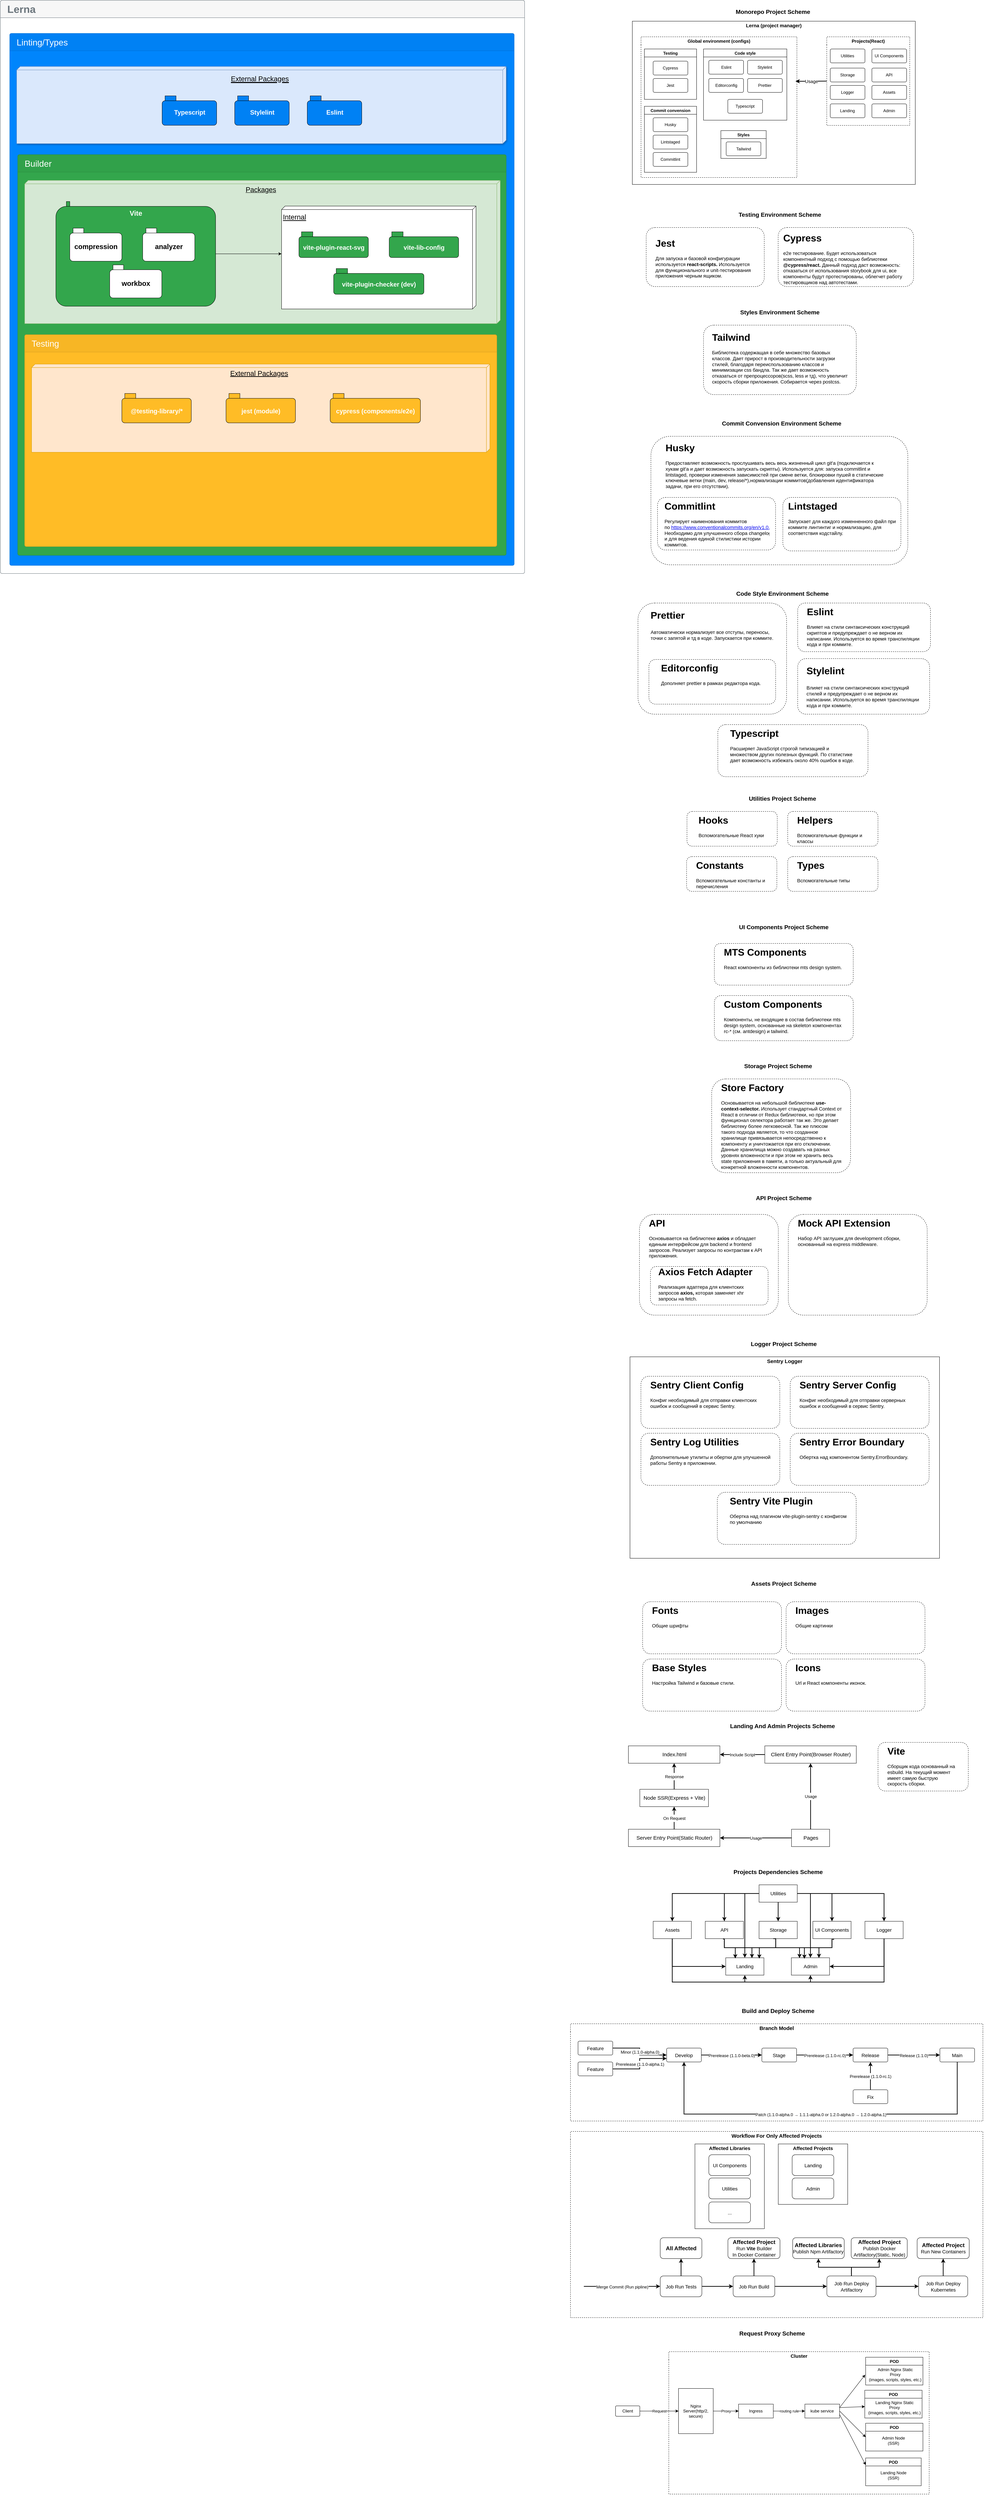 <mxfile version="15.5.0" type="github">
  <diagram id="h72xnI4aXdrm80Y2-yl2" name="Page-1">
    <mxGraphModel dx="4335" dy="1031" grid="1" gridSize="10" guides="1" tooltips="1" connect="1" arrows="1" fold="1" page="1" pageScale="1" pageWidth="827" pageHeight="1169" math="0" shadow="0">
      <root>
        <mxCell id="0" />
        <mxCell id="1" parent="0" />
        <mxCell id="-Bw4-vUiD9MHJhUf1Ppv-39" value="Monorepo Project Scheme" style="swimlane;shadow=0;glass=0;sketch=0;fontSize=17;strokeColor=none;fillColor=none;" parent="1" vertex="1">
          <mxGeometry x="-429.69" y="60" width="870" height="525" as="geometry" />
        </mxCell>
        <mxCell id="-Bw4-vUiD9MHJhUf1Ppv-40" value="Lerna (project manager)" style="swimlane;shadow=0;glass=0;sketch=0;fontSize=14;strokeColor=default;fillColor=none;swimlaneLine=0;" parent="-Bw4-vUiD9MHJhUf1Ppv-39" vertex="1">
          <mxGeometry x="30" y="40" width="815" height="470" as="geometry" />
        </mxCell>
        <mxCell id="-Bw4-vUiD9MHJhUf1Ppv-42" value="Global environment (configs)" style="swimlane;shadow=0;glass=0;sketch=0;fontSize=13;strokeColor=default;fillColor=none;dashed=1;swimlaneLine=0;" parent="-Bw4-vUiD9MHJhUf1Ppv-40" vertex="1">
          <mxGeometry x="25" y="45" width="449" height="405" as="geometry" />
        </mxCell>
        <mxCell id="-Bw4-vUiD9MHJhUf1Ppv-44" value="Testing" style="swimlane;shadow=0;glass=0;sketch=0;fontSize=12;strokeColor=default;fillColor=none;" parent="-Bw4-vUiD9MHJhUf1Ppv-42" vertex="1">
          <mxGeometry x="9.75" y="35" width="150.25" height="145" as="geometry" />
        </mxCell>
        <mxCell id="-Bw4-vUiD9MHJhUf1Ppv-46" value="Cypress" style="rounded=1;arcSize=10;whiteSpace=wrap;html=1;align=center;shadow=0;glass=0;sketch=0;fontSize=12;strokeColor=default;fillColor=none;" parent="-Bw4-vUiD9MHJhUf1Ppv-44" vertex="1">
          <mxGeometry x="25.13" y="35" width="100" height="40" as="geometry" />
        </mxCell>
        <mxCell id="-Bw4-vUiD9MHJhUf1Ppv-47" value="Jest" style="rounded=1;arcSize=10;whiteSpace=wrap;html=1;align=center;shadow=0;glass=0;sketch=0;fontSize=12;strokeColor=default;fillColor=none;" parent="-Bw4-vUiD9MHJhUf1Ppv-44" vertex="1">
          <mxGeometry x="25.13" y="85" width="100" height="40" as="geometry" />
        </mxCell>
        <mxCell id="-Bw4-vUiD9MHJhUf1Ppv-45" value="Code style" style="swimlane;shadow=0;glass=0;sketch=0;fontSize=12;strokeColor=default;fillColor=none;" parent="-Bw4-vUiD9MHJhUf1Ppv-42" vertex="1">
          <mxGeometry x="180" y="35" width="240" height="205" as="geometry" />
        </mxCell>
        <mxCell id="-Bw4-vUiD9MHJhUf1Ppv-48" value="Eslint" style="rounded=1;arcSize=10;whiteSpace=wrap;html=1;align=center;shadow=0;glass=0;sketch=0;fontSize=12;strokeColor=default;fillColor=none;" parent="-Bw4-vUiD9MHJhUf1Ppv-45" vertex="1">
          <mxGeometry x="15.25" y="32.5" width="100" height="40" as="geometry" />
        </mxCell>
        <mxCell id="-Bw4-vUiD9MHJhUf1Ppv-49" value="Stylelint" style="rounded=1;arcSize=10;whiteSpace=wrap;html=1;align=center;shadow=0;glass=0;sketch=0;fontSize=12;strokeColor=default;fillColor=none;" parent="-Bw4-vUiD9MHJhUf1Ppv-45" vertex="1">
          <mxGeometry x="127" y="32.5" width="100" height="40" as="geometry" />
        </mxCell>
        <mxCell id="-Bw4-vUiD9MHJhUf1Ppv-50" value="Editorconfig" style="rounded=1;arcSize=10;whiteSpace=wrap;html=1;align=center;shadow=0;glass=0;sketch=0;fontSize=12;strokeColor=default;fillColor=none;" parent="-Bw4-vUiD9MHJhUf1Ppv-45" vertex="1">
          <mxGeometry x="15.25" y="85" width="100" height="40" as="geometry" />
        </mxCell>
        <mxCell id="-Bw4-vUiD9MHJhUf1Ppv-51" value="Typescript" style="rounded=1;arcSize=10;whiteSpace=wrap;html=1;align=center;shadow=0;glass=0;sketch=0;fontSize=12;strokeColor=default;fillColor=none;" parent="-Bw4-vUiD9MHJhUf1Ppv-45" vertex="1">
          <mxGeometry x="70" y="145" width="100" height="40" as="geometry" />
        </mxCell>
        <mxCell id="-Bw4-vUiD9MHJhUf1Ppv-52" value="Prettier" style="rounded=1;arcSize=10;whiteSpace=wrap;html=1;align=center;shadow=0;glass=0;sketch=0;fontSize=12;strokeColor=default;fillColor=none;" parent="-Bw4-vUiD9MHJhUf1Ppv-45" vertex="1">
          <mxGeometry x="127" y="85" width="100" height="40" as="geometry" />
        </mxCell>
        <mxCell id="-Bw4-vUiD9MHJhUf1Ppv-53" value="Commit convension" style="swimlane;shadow=0;glass=0;sketch=0;fontSize=12;strokeColor=default;fillColor=none;" parent="-Bw4-vUiD9MHJhUf1Ppv-42" vertex="1">
          <mxGeometry x="9.75" y="200" width="150.25" height="190" as="geometry" />
        </mxCell>
        <mxCell id="-Bw4-vUiD9MHJhUf1Ppv-55" value="Lintstaged" style="rounded=1;arcSize=10;whiteSpace=wrap;html=1;align=center;shadow=0;glass=0;sketch=0;fontSize=12;strokeColor=default;fillColor=none;" parent="-Bw4-vUiD9MHJhUf1Ppv-53" vertex="1">
          <mxGeometry x="25.13" y="83" width="100" height="40" as="geometry" />
        </mxCell>
        <mxCell id="-Bw4-vUiD9MHJhUf1Ppv-59" value="Commitlint" style="rounded=1;arcSize=10;whiteSpace=wrap;html=1;align=center;shadow=0;glass=0;sketch=0;fontSize=12;strokeColor=default;fillColor=none;" parent="-Bw4-vUiD9MHJhUf1Ppv-53" vertex="1">
          <mxGeometry x="25.13" y="133" width="100" height="40" as="geometry" />
        </mxCell>
        <mxCell id="-Bw4-vUiD9MHJhUf1Ppv-54" value="Husky" style="rounded=1;arcSize=10;whiteSpace=wrap;html=1;align=center;shadow=0;glass=0;sketch=0;fontSize=12;strokeColor=default;fillColor=none;" parent="-Bw4-vUiD9MHJhUf1Ppv-53" vertex="1">
          <mxGeometry x="25.13" y="33" width="100" height="40" as="geometry" />
        </mxCell>
        <mxCell id="-Bw4-vUiD9MHJhUf1Ppv-56" value="Styles" style="swimlane;shadow=0;glass=0;sketch=0;fontSize=12;strokeColor=default;fillColor=none;" parent="-Bw4-vUiD9MHJhUf1Ppv-42" vertex="1">
          <mxGeometry x="230" y="270" width="130.5" height="80" as="geometry" />
        </mxCell>
        <mxCell id="-Bw4-vUiD9MHJhUf1Ppv-57" value="Tailwind" style="rounded=1;arcSize=10;whiteSpace=wrap;html=1;align=center;shadow=0;glass=0;sketch=0;fontSize=12;strokeColor=default;fillColor=none;" parent="-Bw4-vUiD9MHJhUf1Ppv-56" vertex="1">
          <mxGeometry x="15.25" y="32.5" width="100" height="40" as="geometry" />
        </mxCell>
        <mxCell id="-Bw4-vUiD9MHJhUf1Ppv-43" value="Projects(React)" style="swimlane;shadow=0;glass=0;sketch=0;fontSize=13;strokeColor=default;fillColor=none;swimlaneLine=0;dashed=1;" parent="-Bw4-vUiD9MHJhUf1Ppv-40" vertex="1">
          <mxGeometry x="560" y="45" width="239" height="255" as="geometry" />
        </mxCell>
        <mxCell id="-Bw4-vUiD9MHJhUf1Ppv-60" value="Utilities" style="rounded=1;arcSize=10;whiteSpace=wrap;html=1;align=center;shadow=0;glass=0;sketch=0;fontSize=12;strokeColor=default;fillColor=none;" parent="-Bw4-vUiD9MHJhUf1Ppv-43" vertex="1">
          <mxGeometry x="10" y="35" width="100" height="40" as="geometry" />
        </mxCell>
        <mxCell id="-Bw4-vUiD9MHJhUf1Ppv-61" value="UI Components" style="rounded=1;arcSize=10;whiteSpace=wrap;html=1;align=center;shadow=0;glass=0;sketch=0;fontSize=12;strokeColor=default;fillColor=none;" parent="-Bw4-vUiD9MHJhUf1Ppv-43" vertex="1">
          <mxGeometry x="130" y="35" width="100" height="40" as="geometry" />
        </mxCell>
        <mxCell id="-Bw4-vUiD9MHJhUf1Ppv-62" value="Storage" style="rounded=1;arcSize=10;whiteSpace=wrap;html=1;align=center;shadow=0;glass=0;sketch=0;fontSize=12;strokeColor=default;fillColor=none;" parent="-Bw4-vUiD9MHJhUf1Ppv-43" vertex="1">
          <mxGeometry x="10" y="90" width="100" height="40" as="geometry" />
        </mxCell>
        <mxCell id="-Bw4-vUiD9MHJhUf1Ppv-63" value="Landing" style="rounded=1;arcSize=10;whiteSpace=wrap;html=1;align=center;shadow=0;glass=0;sketch=0;fontSize=12;strokeColor=default;fillColor=none;" parent="-Bw4-vUiD9MHJhUf1Ppv-43" vertex="1">
          <mxGeometry x="10" y="193" width="100" height="40" as="geometry" />
        </mxCell>
        <mxCell id="-Bw4-vUiD9MHJhUf1Ppv-64" value="API" style="rounded=1;arcSize=10;whiteSpace=wrap;html=1;align=center;shadow=0;glass=0;sketch=0;fontSize=12;strokeColor=default;fillColor=none;" parent="-Bw4-vUiD9MHJhUf1Ppv-43" vertex="1">
          <mxGeometry x="130" y="90" width="100" height="40" as="geometry" />
        </mxCell>
        <mxCell id="-Bw4-vUiD9MHJhUf1Ppv-65" value="Admin" style="rounded=1;arcSize=10;whiteSpace=wrap;html=1;align=center;shadow=0;glass=0;sketch=0;fontSize=12;strokeColor=default;fillColor=none;" parent="-Bw4-vUiD9MHJhUf1Ppv-43" vertex="1">
          <mxGeometry x="130" y="193" width="100" height="40" as="geometry" />
        </mxCell>
        <mxCell id="-Bw4-vUiD9MHJhUf1Ppv-160" value="Logger" style="rounded=1;arcSize=10;whiteSpace=wrap;html=1;align=center;shadow=0;glass=0;sketch=0;fontSize=12;strokeColor=default;fillColor=none;" parent="-Bw4-vUiD9MHJhUf1Ppv-43" vertex="1">
          <mxGeometry x="10" y="140" width="100" height="40" as="geometry" />
        </mxCell>
        <mxCell id="-Bw4-vUiD9MHJhUf1Ppv-165" value="Assets" style="rounded=1;arcSize=10;whiteSpace=wrap;html=1;align=center;shadow=0;glass=0;sketch=0;fontSize=12;strokeColor=default;fillColor=none;" parent="-Bw4-vUiD9MHJhUf1Ppv-43" vertex="1">
          <mxGeometry x="130" y="140" width="100" height="40" as="geometry" />
        </mxCell>
        <mxCell id="-Bw4-vUiD9MHJhUf1Ppv-66" value="" style="endArrow=classic;html=1;fontSize=14;strokeWidth=2;exitX=0;exitY=0.5;exitDx=0;exitDy=0;" parent="-Bw4-vUiD9MHJhUf1Ppv-40" source="-Bw4-vUiD9MHJhUf1Ppv-43" edge="1">
          <mxGeometry relative="1" as="geometry">
            <mxPoint x="490" y="345" as="sourcePoint" />
            <mxPoint x="470" y="173" as="targetPoint" />
          </mxGeometry>
        </mxCell>
        <mxCell id="-Bw4-vUiD9MHJhUf1Ppv-67" value="&lt;font style=&quot;font-size: 13px&quot;&gt;Usage&lt;/font&gt;" style="edgeLabel;resizable=0;html=1;align=center;verticalAlign=middle;" parent="-Bw4-vUiD9MHJhUf1Ppv-66" connectable="0" vertex="1">
          <mxGeometry relative="1" as="geometry" />
        </mxCell>
        <mxCell id="-Bw4-vUiD9MHJhUf1Ppv-68" value="Testing Environment Scheme" style="swimlane;shadow=0;glass=0;dashed=1;sketch=0;fontSize=17;strokeColor=none;fillColor=none;" parent="1" vertex="1">
          <mxGeometry x="-389.69" y="644" width="830" height="241" as="geometry" />
        </mxCell>
        <mxCell id="-Bw4-vUiD9MHJhUf1Ppv-73" value="&lt;h1&gt;Jest&lt;/h1&gt;&lt;p&gt;Для запуска и базовой конфигурации используется &lt;b&gt;react-scripts. &lt;/b&gt;Используется для функционального и unit-тестирования приложения черным ящиком.&lt;/p&gt;" style="text;html=1;strokeColor=none;fillColor=none;spacing=5;spacingTop=-20;whiteSpace=wrap;overflow=hidden;rounded=0;shadow=0;glass=0;dashed=1;sketch=0;fontSize=14;" parent="-Bw4-vUiD9MHJhUf1Ppv-68" vertex="1">
          <mxGeometry x="51.305" y="69.995" width="297.273" height="140.909" as="geometry" />
        </mxCell>
        <mxCell id="-Bw4-vUiD9MHJhUf1Ppv-74" value="" style="rounded=1;whiteSpace=wrap;html=1;shadow=0;glass=0;dashed=1;sketch=0;fontSize=14;strokeColor=default;fillColor=none;" parent="-Bw4-vUiD9MHJhUf1Ppv-68" vertex="1">
          <mxGeometry x="29.88" y="50" width="340.12" height="170" as="geometry" />
        </mxCell>
        <mxCell id="-Bw4-vUiD9MHJhUf1Ppv-75" value="" style="rounded=1;whiteSpace=wrap;html=1;shadow=0;glass=0;dashed=1;sketch=0;fontSize=14;strokeColor=default;fillColor=none;" parent="-Bw4-vUiD9MHJhUf1Ppv-68" vertex="1">
          <mxGeometry x="410" y="50" width="390" height="170" as="geometry" />
        </mxCell>
        <mxCell id="-Bw4-vUiD9MHJhUf1Ppv-76" value="&lt;h1&gt;Cypress&lt;/h1&gt;&lt;p&gt;e2e тестирование. Будет использоваться компонентный подход с помощью библиотеки &lt;b&gt;@cypress/react. &lt;/b&gt;Данный подход даст возможность: отказаться от использования storybook для ui, все компоненты будут протестированы, облегчет работу тестировщиков над автотестами.&lt;/p&gt;" style="text;html=1;strokeColor=none;fillColor=none;spacing=5;spacingTop=-20;whiteSpace=wrap;overflow=hidden;rounded=0;shadow=0;glass=0;dashed=1;sketch=0;fontSize=14;" parent="-Bw4-vUiD9MHJhUf1Ppv-68" vertex="1">
          <mxGeometry x="420" y="55" width="370" height="160" as="geometry" />
        </mxCell>
        <mxCell id="-Bw4-vUiD9MHJhUf1Ppv-77" value="Styles Environment Scheme" style="swimlane;shadow=0;glass=0;dashed=1;sketch=0;fontSize=17;strokeColor=none;fillColor=none;" parent="1" vertex="1">
          <mxGeometry x="-259.69" y="925" width="570" height="290" as="geometry" />
        </mxCell>
        <mxCell id="-Bw4-vUiD9MHJhUf1Ppv-78" value="" style="rounded=1;whiteSpace=wrap;html=1;shadow=0;glass=0;dashed=1;sketch=0;fontSize=17;strokeColor=default;fillColor=none;" parent="-Bw4-vUiD9MHJhUf1Ppv-77" vertex="1">
          <mxGeometry x="65" y="50" width="440" height="200" as="geometry" />
        </mxCell>
        <mxCell id="-Bw4-vUiD9MHJhUf1Ppv-79" value="&lt;h1 style=&quot;font-size: 28px&quot;&gt;Tailwind&lt;/h1&gt;&lt;p style=&quot;font-size: 14px&quot;&gt;Библиотека содержащая в себе множество базовых классов. Дает прирост в производительности загрузки стилей, благодаря переиспользованию классов и минимизации css бандла. Так же дает возможность отказаться от препроцессоров(scss, less и тд), что увеличит скорость сборки приложения. Собирается через postcss.&lt;/p&gt;" style="text;html=1;strokeColor=none;fillColor=none;spacing=5;spacingTop=-20;whiteSpace=wrap;overflow=hidden;rounded=0;shadow=0;glass=0;dashed=1;sketch=0;fontSize=17;" parent="-Bw4-vUiD9MHJhUf1Ppv-77" vertex="1">
          <mxGeometry x="85" y="60" width="400" height="180" as="geometry" />
        </mxCell>
        <mxCell id="-Bw4-vUiD9MHJhUf1Ppv-80" value="Commit Convension Environment Scheme " style="swimlane;shadow=0;glass=0;dashed=1;sketch=0;fontSize=17;strokeColor=none;fillColor=none;" parent="1" vertex="1">
          <mxGeometry x="-397.19" y="1245" width="860" height="450" as="geometry" />
        </mxCell>
        <mxCell id="-Bw4-vUiD9MHJhUf1Ppv-89" value="" style="group" parent="-Bw4-vUiD9MHJhUf1Ppv-80" vertex="1" connectable="0">
          <mxGeometry x="51" y="50" width="750" height="370" as="geometry" />
        </mxCell>
        <mxCell id="-Bw4-vUiD9MHJhUf1Ppv-92" value="" style="group" parent="-Bw4-vUiD9MHJhUf1Ppv-89" vertex="1" connectable="0">
          <mxGeometry width="740" height="370" as="geometry" />
        </mxCell>
        <mxCell id="-Bw4-vUiD9MHJhUf1Ppv-81" value="" style="rounded=1;whiteSpace=wrap;html=1;shadow=0;glass=0;dashed=1;sketch=0;fontSize=17;strokeColor=default;fillColor=none;" parent="-Bw4-vUiD9MHJhUf1Ppv-92" vertex="1">
          <mxGeometry width="740" height="370" as="geometry" />
        </mxCell>
        <mxCell id="-Bw4-vUiD9MHJhUf1Ppv-88" value="&lt;h1 style=&quot;font-size: 28px&quot;&gt;Husky&lt;/h1&gt;&lt;p style=&quot;font-size: 14px&quot;&gt;Предоставляет возможность прослушивать весь весь жизненный цикл git&#39;а (подключается к хукам git&#39;а и дает возможность запускать скрипты). Используется для: запуска commitlint и lintstaged, проверки изменения зависимостей при смене ветки, блокировки пушей в статические ключевые ветки (main, dev, release/*),нормализации коммитов(добавления идентификатора задачи, при его отсутствии).&lt;/p&gt;" style="text;html=1;strokeColor=none;fillColor=none;spacing=5;spacingTop=-20;whiteSpace=wrap;overflow=hidden;rounded=0;shadow=0;glass=0;dashed=1;sketch=0;fontSize=17;" parent="-Bw4-vUiD9MHJhUf1Ppv-92" vertex="1">
          <mxGeometry x="37.001" y="7.708" width="644.118" height="370" as="geometry" />
        </mxCell>
        <mxCell id="-Bw4-vUiD9MHJhUf1Ppv-85" value="" style="group" parent="-Bw4-vUiD9MHJhUf1Ppv-92" vertex="1" connectable="0">
          <mxGeometry x="19" y="176.04" width="340" height="151.25" as="geometry" />
        </mxCell>
        <mxCell id="-Bw4-vUiD9MHJhUf1Ppv-83" value="" style="rounded=1;whiteSpace=wrap;html=1;shadow=0;glass=0;dashed=1;sketch=0;fontSize=17;strokeColor=default;fillColor=none;" parent="-Bw4-vUiD9MHJhUf1Ppv-85" vertex="1">
          <mxGeometry width="340" height="151.25" as="geometry" />
        </mxCell>
        <mxCell id="-Bw4-vUiD9MHJhUf1Ppv-84" value="&lt;h1 style=&quot;font-size: 28px&quot;&gt;Commitlint&lt;/h1&gt;&lt;p style=&quot;font-size: 14px&quot;&gt;Регулирует наименования коммитов по&amp;nbsp;&lt;a href=&quot;https://www.conventionalcommits.org/en/v1.0.0/&quot;&gt;https://www.conventionalcommits.org/en/v1.0.0/&lt;/a&gt;&lt;br&gt;Необходимо для улучшенного сбора changelog и для ведения единой стилистики истории коммитов.&lt;/p&gt;" style="text;html=1;strokeColor=none;fillColor=none;spacing=5;spacingTop=-20;whiteSpace=wrap;overflow=hidden;rounded=0;shadow=0;glass=0;dashed=1;sketch=0;fontSize=17;" parent="-Bw4-vUiD9MHJhUf1Ppv-85" vertex="1">
          <mxGeometry x="14.88" width="310.25" height="151.25" as="geometry" />
        </mxCell>
        <mxCell id="-Bw4-vUiD9MHJhUf1Ppv-87" value="" style="group" parent="-Bw4-vUiD9MHJhUf1Ppv-92" vertex="1" connectable="0">
          <mxGeometry x="380" y="176.04" width="340" height="153.96" as="geometry" />
        </mxCell>
        <mxCell id="-Bw4-vUiD9MHJhUf1Ppv-82" value="" style="rounded=1;whiteSpace=wrap;html=1;shadow=0;glass=0;dashed=1;sketch=0;fontSize=17;strokeColor=default;fillColor=none;" parent="-Bw4-vUiD9MHJhUf1Ppv-87" vertex="1">
          <mxGeometry width="340" height="153.96" as="geometry" />
        </mxCell>
        <mxCell id="-Bw4-vUiD9MHJhUf1Ppv-86" value="&lt;h1 style=&quot;font-size: 28px&quot;&gt;Lintstaged&lt;/h1&gt;&lt;p style=&quot;font-size: 14px&quot;&gt;Запускает для каждого изменненного файл при коммите линтинтиг и нормализацию, для соответствия кодстайлу.&lt;/p&gt;" style="text;html=1;strokeColor=none;fillColor=none;spacing=5;spacingTop=-20;whiteSpace=wrap;overflow=hidden;rounded=0;shadow=0;glass=0;dashed=1;sketch=0;fontSize=17;" parent="-Bw4-vUiD9MHJhUf1Ppv-87" vertex="1">
          <mxGeometry x="10.303" width="319.394" height="153.96" as="geometry" />
        </mxCell>
        <mxCell id="-Bw4-vUiD9MHJhUf1Ppv-90" value="Code Style Environment Scheme" style="swimlane;shadow=0;glass=0;dashed=1;sketch=0;fontSize=17;strokeColor=none;fillColor=none;" parent="1" vertex="1">
          <mxGeometry x="-430.94" y="1735" width="927.5" height="570" as="geometry" />
        </mxCell>
        <mxCell id="-Bw4-vUiD9MHJhUf1Ppv-99" value="" style="group" parent="-Bw4-vUiD9MHJhUf1Ppv-90" vertex="1" connectable="0">
          <mxGeometry x="507.5" y="40" width="382.5" height="140" as="geometry" />
        </mxCell>
        <mxCell id="-Bw4-vUiD9MHJhUf1Ppv-93" value="" style="rounded=1;whiteSpace=wrap;html=1;shadow=0;glass=0;dashed=1;sketch=0;fontSize=17;strokeColor=default;fillColor=none;" parent="-Bw4-vUiD9MHJhUf1Ppv-99" vertex="1">
          <mxGeometry width="382.5" height="140" as="geometry" />
        </mxCell>
        <mxCell id="-Bw4-vUiD9MHJhUf1Ppv-98" value="&lt;h1 style=&quot;font-size: 28px&quot;&gt;Eslint&lt;/h1&gt;&lt;p style=&quot;font-size: 14px&quot;&gt;Влияет на стили синтаксических конструкций скриптов и предупреждает о не верном их написании. Используется во время транспиляции кода и при коммите.&lt;/p&gt;" style="text;html=1;strokeColor=none;fillColor=none;spacing=5;spacingTop=-20;whiteSpace=wrap;overflow=hidden;rounded=0;shadow=0;glass=0;dashed=1;sketch=0;fontSize=17;" parent="-Bw4-vUiD9MHJhUf1Ppv-99" vertex="1">
          <mxGeometry x="21.25" width="340" height="140" as="geometry" />
        </mxCell>
        <mxCell id="-Bw4-vUiD9MHJhUf1Ppv-101" value="" style="group" parent="-Bw4-vUiD9MHJhUf1Ppv-90" vertex="1" connectable="0">
          <mxGeometry x="507.5" y="200" width="380" height="160" as="geometry" />
        </mxCell>
        <mxCell id="-Bw4-vUiD9MHJhUf1Ppv-94" value="" style="rounded=1;whiteSpace=wrap;html=1;shadow=0;glass=0;dashed=1;sketch=0;fontSize=17;strokeColor=default;fillColor=none;" parent="-Bw4-vUiD9MHJhUf1Ppv-101" vertex="1">
          <mxGeometry width="380" height="160" as="geometry" />
        </mxCell>
        <mxCell id="-Bw4-vUiD9MHJhUf1Ppv-100" value="&lt;h1&gt;&lt;span style=&quot;font-size: 28px&quot;&gt;Stylelint&lt;/span&gt;&lt;/h1&gt;&lt;p style=&quot;font-size: 14px&quot;&gt;Влияет на стили синтаксических конструкций стилей и предупреждает о не верном их написании. Используется во время транспиляции кода и при коммите.&lt;br&gt;&lt;/p&gt;" style="text;html=1;strokeColor=none;fillColor=none;spacing=5;spacingTop=-20;whiteSpace=wrap;overflow=hidden;rounded=0;shadow=0;glass=0;dashed=1;sketch=0;fontSize=17;" parent="-Bw4-vUiD9MHJhUf1Ppv-101" vertex="1">
          <mxGeometry x="20" width="340" height="160" as="geometry" />
        </mxCell>
        <mxCell id="-Bw4-vUiD9MHJhUf1Ppv-107" value="" style="group" parent="-Bw4-vUiD9MHJhUf1Ppv-90" vertex="1" connectable="0">
          <mxGeometry x="47.5" y="40" width="428" height="320" as="geometry" />
        </mxCell>
        <mxCell id="-Bw4-vUiD9MHJhUf1Ppv-96" value="" style="rounded=1;whiteSpace=wrap;html=1;shadow=0;glass=0;dashed=1;sketch=0;fontSize=17;strokeColor=default;fillColor=none;" parent="-Bw4-vUiD9MHJhUf1Ppv-107" vertex="1">
          <mxGeometry width="428" height="320" as="geometry" />
        </mxCell>
        <mxCell id="-Bw4-vUiD9MHJhUf1Ppv-104" value="&lt;h1&gt;&lt;font style=&quot;font-size: 28px&quot;&gt;Prettier&lt;/font&gt;&lt;/h1&gt;&lt;p style=&quot;font-size: 14px&quot;&gt;Автоматически нормализует все отступы, переносы, точки с запятой и тд в коде. Запускается при коммите.&lt;/p&gt;" style="text;html=1;strokeColor=none;fillColor=none;spacing=5;spacingTop=-20;whiteSpace=wrap;overflow=hidden;rounded=0;shadow=0;glass=0;dashed=1;sketch=0;fontSize=17;" parent="-Bw4-vUiD9MHJhUf1Ppv-107" vertex="1">
          <mxGeometry x="31.5" width="365" height="320" as="geometry" />
        </mxCell>
        <mxCell id="-Bw4-vUiD9MHJhUf1Ppv-106" value="" style="group" parent="-Bw4-vUiD9MHJhUf1Ppv-107" vertex="1" connectable="0">
          <mxGeometry y="7.869" width="428" height="304.262" as="geometry" />
        </mxCell>
        <mxCell id="-Bw4-vUiD9MHJhUf1Ppv-103" value="" style="group" parent="-Bw4-vUiD9MHJhUf1Ppv-106" vertex="1" connectable="0">
          <mxGeometry x="31.5" y="154.628" width="365" height="128.65" as="geometry" />
        </mxCell>
        <mxCell id="-Bw4-vUiD9MHJhUf1Ppv-95" value="" style="rounded=1;whiteSpace=wrap;html=1;shadow=0;glass=0;dashed=1;sketch=0;fontSize=17;strokeColor=default;fillColor=none;" parent="-Bw4-vUiD9MHJhUf1Ppv-103" vertex="1">
          <mxGeometry width="365" height="128.65" as="geometry" />
        </mxCell>
        <mxCell id="-Bw4-vUiD9MHJhUf1Ppv-102" value="&lt;h1 style=&quot;font-size: 28px&quot;&gt;Editorconfig&lt;/h1&gt;&lt;p style=&quot;font-size: 14px&quot;&gt;Дополняет prettier в рамках редактора кода.&lt;/p&gt;" style="text;html=1;strokeColor=none;fillColor=none;spacing=5;spacingTop=-20;whiteSpace=wrap;overflow=hidden;rounded=0;shadow=0;glass=0;dashed=1;sketch=0;fontSize=17;" parent="-Bw4-vUiD9MHJhUf1Ppv-103" vertex="1">
          <mxGeometry x="30" width="305" height="128.65" as="geometry" />
        </mxCell>
        <mxCell id="-Bw4-vUiD9MHJhUf1Ppv-109" value="" style="group" parent="-Bw4-vUiD9MHJhUf1Ppv-90" vertex="1" connectable="0">
          <mxGeometry x="277.5" y="390" width="432.5" height="150" as="geometry" />
        </mxCell>
        <mxCell id="-Bw4-vUiD9MHJhUf1Ppv-97" value="" style="rounded=1;whiteSpace=wrap;html=1;shadow=0;glass=0;dashed=1;sketch=0;fontSize=17;strokeColor=default;fillColor=none;" parent="-Bw4-vUiD9MHJhUf1Ppv-109" vertex="1">
          <mxGeometry width="432.5" height="150" as="geometry" />
        </mxCell>
        <mxCell id="-Bw4-vUiD9MHJhUf1Ppv-108" value="&lt;h1 style=&quot;font-size: 28px&quot;&gt;Typescript&lt;/h1&gt;&lt;p style=&quot;font-size: 14px&quot;&gt;Расширяет JavaScript строгой типизацией и множеством других полезных функций. По статистике дает возможность избежать около 40% ошибок в коде.&lt;/p&gt;" style="text;html=1;strokeColor=none;fillColor=none;spacing=5;spacingTop=-20;whiteSpace=wrap;overflow=hidden;rounded=0;shadow=0;glass=0;dashed=1;sketch=0;fontSize=17;" parent="-Bw4-vUiD9MHJhUf1Ppv-109" vertex="1">
          <mxGeometry x="30" width="372.5" height="150" as="geometry" />
        </mxCell>
        <mxCell id="-Bw4-vUiD9MHJhUf1Ppv-110" value="Utilities Project Scheme" style="swimlane;shadow=0;glass=0;dashed=1;sketch=0;fontSize=17;strokeColor=none;fillColor=none;" parent="1" vertex="1">
          <mxGeometry x="-442.19" y="2325" width="950" height="320" as="geometry" />
        </mxCell>
        <mxCell id="-Bw4-vUiD9MHJhUf1Ppv-115" value="" style="group" parent="-Bw4-vUiD9MHJhUf1Ppv-110" vertex="1" connectable="0">
          <mxGeometry x="199.88" y="50" width="260" height="100" as="geometry" />
        </mxCell>
        <mxCell id="-Bw4-vUiD9MHJhUf1Ppv-112" value="" style="rounded=1;whiteSpace=wrap;html=1;shadow=0;glass=0;dashed=1;sketch=0;fontSize=17;strokeColor=default;fillColor=none;" parent="-Bw4-vUiD9MHJhUf1Ppv-115" vertex="1">
          <mxGeometry width="260" height="100" as="geometry" />
        </mxCell>
        <mxCell id="-Bw4-vUiD9MHJhUf1Ppv-113" value="&lt;h1 style=&quot;font-size: 28px&quot;&gt;Hooks&lt;/h1&gt;&lt;p style=&quot;font-size: 14px&quot;&gt;Вспомогательные React хуки&amp;nbsp;&lt;/p&gt;" style="text;html=1;strokeColor=none;fillColor=none;spacing=5;spacingTop=-20;whiteSpace=wrap;overflow=hidden;rounded=0;shadow=0;glass=0;dashed=1;sketch=0;fontSize=17;" parent="-Bw4-vUiD9MHJhUf1Ppv-115" vertex="1">
          <mxGeometry x="28.195" width="203.611" height="100" as="geometry" />
        </mxCell>
        <mxCell id="-Bw4-vUiD9MHJhUf1Ppv-116" value="" style="rounded=1;whiteSpace=wrap;html=1;shadow=0;glass=0;dashed=1;sketch=0;fontSize=17;strokeColor=default;fillColor=none;" parent="-Bw4-vUiD9MHJhUf1Ppv-110" vertex="1">
          <mxGeometry x="490.0" y="50" width="260" height="100" as="geometry" />
        </mxCell>
        <mxCell id="-Bw4-vUiD9MHJhUf1Ppv-117" value="&lt;h1 style=&quot;font-size: 28px&quot;&gt;Helpers&lt;/h1&gt;&lt;p style=&quot;font-size: 14px&quot;&gt;Вспомогательные функции и классы&amp;nbsp;&lt;/p&gt;" style="text;html=1;strokeColor=none;fillColor=none;spacing=5;spacingTop=-20;whiteSpace=wrap;overflow=hidden;rounded=0;shadow=0;glass=0;dashed=1;sketch=0;fontSize=17;" parent="-Bw4-vUiD9MHJhUf1Ppv-110" vertex="1">
          <mxGeometry x="512.23" y="50" width="213.395" height="100" as="geometry" />
        </mxCell>
        <mxCell id="-Bw4-vUiD9MHJhUf1Ppv-120" value="" style="group" parent="-Bw4-vUiD9MHJhUf1Ppv-110" vertex="1" connectable="0">
          <mxGeometry x="198.75" y="180" width="320.0" height="190" as="geometry" />
        </mxCell>
        <mxCell id="-Bw4-vUiD9MHJhUf1Ppv-123" value="" style="group" parent="-Bw4-vUiD9MHJhUf1Ppv-120" vertex="1" connectable="0">
          <mxGeometry width="260" height="190" as="geometry" />
        </mxCell>
        <mxCell id="-Bw4-vUiD9MHJhUf1Ppv-121" value="" style="rounded=1;whiteSpace=wrap;html=1;shadow=0;glass=0;dashed=1;sketch=0;fontSize=17;strokeColor=default;fillColor=none;" parent="-Bw4-vUiD9MHJhUf1Ppv-123" vertex="1">
          <mxGeometry width="260" height="100" as="geometry" />
        </mxCell>
        <mxCell id="-Bw4-vUiD9MHJhUf1Ppv-122" value="&lt;h1 style=&quot;font-size: 28px&quot;&gt;Constants&lt;/h1&gt;&lt;p style=&quot;font-size: 14px&quot;&gt;Вспомогательные константы и перечисления&amp;nbsp;&lt;/p&gt;" style="text;html=1;strokeColor=none;fillColor=none;spacing=5;spacingTop=-20;whiteSpace=wrap;overflow=hidden;rounded=0;shadow=0;glass=0;dashed=1;sketch=0;fontSize=17;" parent="-Bw4-vUiD9MHJhUf1Ppv-123" vertex="1">
          <mxGeometry x="22.23" width="213.395" height="100" as="geometry" />
        </mxCell>
        <mxCell id="-Bw4-vUiD9MHJhUf1Ppv-125" value="" style="rounded=1;whiteSpace=wrap;html=1;shadow=0;glass=0;dashed=1;sketch=0;fontSize=17;strokeColor=default;fillColor=none;" parent="-Bw4-vUiD9MHJhUf1Ppv-110" vertex="1">
          <mxGeometry x="490" y="180" width="260" height="100" as="geometry" />
        </mxCell>
        <mxCell id="-Bw4-vUiD9MHJhUf1Ppv-126" value="&lt;h1 style=&quot;font-size: 28px&quot;&gt;Types&lt;/h1&gt;&lt;p style=&quot;font-size: 14px&quot;&gt;Вспомогательные типы&lt;/p&gt;" style="text;html=1;strokeColor=none;fillColor=none;spacing=5;spacingTop=-20;whiteSpace=wrap;overflow=hidden;rounded=0;shadow=0;glass=0;dashed=1;sketch=0;fontSize=17;" parent="-Bw4-vUiD9MHJhUf1Ppv-110" vertex="1">
          <mxGeometry x="512.23" y="180" width="213.395" height="100" as="geometry" />
        </mxCell>
        <mxCell id="-Bw4-vUiD9MHJhUf1Ppv-139" value="UI Components Project Scheme" style="swimlane;shadow=0;glass=0;sketch=0;fontSize=17;strokeColor=none;fillColor=none;" parent="1" vertex="1">
          <mxGeometry x="-442.19" y="2695" width="957.5" height="370" as="geometry" />
        </mxCell>
        <mxCell id="-Bw4-vUiD9MHJhUf1Ppv-147" value="" style="group" parent="-Bw4-vUiD9MHJhUf1Ppv-139" vertex="1" connectable="0">
          <mxGeometry x="278.75" y="60" width="400" height="120" as="geometry" />
        </mxCell>
        <mxCell id="-Bw4-vUiD9MHJhUf1Ppv-148" value="" style="rounded=1;whiteSpace=wrap;html=1;shadow=0;glass=0;dashed=1;sketch=0;fontSize=17;strokeColor=default;fillColor=none;" parent="-Bw4-vUiD9MHJhUf1Ppv-147" vertex="1">
          <mxGeometry width="400" height="120.0" as="geometry" />
        </mxCell>
        <mxCell id="-Bw4-vUiD9MHJhUf1Ppv-149" value="&lt;h1 style=&quot;font-size: 28px&quot;&gt;MTS Components&lt;/h1&gt;&lt;p style=&quot;font-size: 14px&quot;&gt;React компоненты из библиотеки mts design system.&amp;nbsp;&lt;/p&gt;" style="text;html=1;strokeColor=none;fillColor=none;spacing=5;spacingTop=-20;whiteSpace=wrap;overflow=hidden;rounded=0;shadow=0;glass=0;dashed=1;sketch=0;fontSize=17;" parent="-Bw4-vUiD9MHJhUf1Ppv-147" vertex="1">
          <mxGeometry x="22.23" width="357.77" height="120.0" as="geometry" />
        </mxCell>
        <mxCell id="-Bw4-vUiD9MHJhUf1Ppv-146" value="" style="group" parent="-Bw4-vUiD9MHJhUf1Ppv-139" vertex="1" connectable="0">
          <mxGeometry x="278.75" y="210" width="400" height="130" as="geometry" />
        </mxCell>
        <mxCell id="-Bw4-vUiD9MHJhUf1Ppv-143" value="" style="rounded=1;whiteSpace=wrap;html=1;shadow=0;glass=0;dashed=1;sketch=0;fontSize=17;strokeColor=default;fillColor=none;" parent="-Bw4-vUiD9MHJhUf1Ppv-146" vertex="1">
          <mxGeometry width="400" height="130" as="geometry" />
        </mxCell>
        <mxCell id="-Bw4-vUiD9MHJhUf1Ppv-144" value="&lt;h1 style=&quot;font-size: 28px&quot;&gt;Custom Components&lt;/h1&gt;&lt;p style=&quot;font-size: 14px&quot;&gt;Компоненты, не входящие в состав библиотеки mts design system, основанные на skeleton компонентах rc-* (см. antdesign) и tailwind.&lt;/p&gt;" style="text;html=1;strokeColor=none;fillColor=none;spacing=5;spacingTop=-20;whiteSpace=wrap;overflow=hidden;rounded=0;shadow=0;glass=0;dashed=1;sketch=0;fontSize=17;" parent="-Bw4-vUiD9MHJhUf1Ppv-146" vertex="1">
          <mxGeometry x="22.23" width="357.77" height="130" as="geometry" />
        </mxCell>
        <mxCell id="-Bw4-vUiD9MHJhUf1Ppv-150" value="Storage Project Scheme" style="swimlane;shadow=0;glass=0;sketch=0;fontSize=17;strokeColor=none;fillColor=none;" parent="1" vertex="1">
          <mxGeometry x="-399.69" y="3095" width="840" height="350" as="geometry" />
        </mxCell>
        <mxCell id="-Bw4-vUiD9MHJhUf1Ppv-151" value="" style="group" parent="-Bw4-vUiD9MHJhUf1Ppv-150" vertex="1" connectable="0">
          <mxGeometry x="228.5" y="50" width="400" height="290" as="geometry" />
        </mxCell>
        <mxCell id="-Bw4-vUiD9MHJhUf1Ppv-154" value="" style="group" parent="-Bw4-vUiD9MHJhUf1Ppv-151" vertex="1" connectable="0">
          <mxGeometry width="400" height="270" as="geometry" />
        </mxCell>
        <mxCell id="-Bw4-vUiD9MHJhUf1Ppv-152" value="" style="rounded=1;whiteSpace=wrap;html=1;shadow=0;glass=0;dashed=1;sketch=0;fontSize=17;strokeColor=default;fillColor=none;" parent="-Bw4-vUiD9MHJhUf1Ppv-154" vertex="1">
          <mxGeometry width="400" height="270" as="geometry" />
        </mxCell>
        <mxCell id="-Bw4-vUiD9MHJhUf1Ppv-153" value="&lt;h1 style=&quot;font-size: 28px&quot;&gt;Store Factory&lt;/h1&gt;&lt;p style=&quot;font-size: 14px&quot;&gt;Основывается на небольшой библиотеке &lt;b&gt;use-context-selector. &lt;/b&gt;Использует стандартный Context от React в отличии от Redux библиотеки, но при этом функционал селектора работает так же. Это делает библиотеку более легковесной. Так же плюсом такого подхода является, то что созданное хранилище привязывается непосредственно к компоненту и уничтожается при его отключении. Данные хранилища можно создавать на разных уровнях вложенности и при этом не хранить весь state приложения в памяти, а только актуальный для конкретной вложенности компонентов.&lt;/p&gt;" style="text;html=1;strokeColor=none;fillColor=none;spacing=5;spacingTop=-20;whiteSpace=wrap;overflow=hidden;rounded=0;shadow=0;glass=0;dashed=1;sketch=0;fontSize=17;" parent="-Bw4-vUiD9MHJhUf1Ppv-154" vertex="1">
          <mxGeometry x="22.23" width="357.77" height="270" as="geometry" />
        </mxCell>
        <mxCell id="-Bw4-vUiD9MHJhUf1Ppv-155" value="API Project Scheme" style="swimlane;shadow=0;glass=0;sketch=0;fontSize=17;strokeColor=none;fillColor=none;" parent="1" vertex="1">
          <mxGeometry x="-414.21" y="3475" width="901.53" height="380" as="geometry" />
        </mxCell>
        <mxCell id="-Bw4-vUiD9MHJhUf1Ppv-156" value="" style="group" parent="-Bw4-vUiD9MHJhUf1Ppv-155" vertex="1" connectable="0">
          <mxGeometry x="35" y="60" width="401.11" height="290" as="geometry" />
        </mxCell>
        <mxCell id="-Bw4-vUiD9MHJhUf1Ppv-157" value="" style="group" parent="-Bw4-vUiD9MHJhUf1Ppv-156" vertex="1" connectable="0">
          <mxGeometry width="401.11" height="290" as="geometry" />
        </mxCell>
        <mxCell id="-Bw4-vUiD9MHJhUf1Ppv-158" value="" style="rounded=1;whiteSpace=wrap;html=1;shadow=0;glass=0;dashed=1;sketch=0;fontSize=17;strokeColor=default;fillColor=none;" parent="-Bw4-vUiD9MHJhUf1Ppv-157" vertex="1">
          <mxGeometry width="400" height="290" as="geometry" />
        </mxCell>
        <mxCell id="-Bw4-vUiD9MHJhUf1Ppv-159" value="&lt;h1 style=&quot;font-size: 28px&quot;&gt;API&lt;/h1&gt;&lt;p style=&quot;font-size: 14px&quot;&gt;Основывается на библиотеке &lt;b&gt;axios&lt;/b&gt; и обладает единым интерфейсом для backend и frontend запросов. Реализует запросы по контрактам к API приложения.&lt;/p&gt;" style="text;html=1;strokeColor=none;fillColor=none;spacing=5;spacingTop=-20;whiteSpace=wrap;overflow=hidden;rounded=0;shadow=0;glass=0;dashed=1;sketch=0;fontSize=17;" parent="-Bw4-vUiD9MHJhUf1Ppv-157" vertex="1">
          <mxGeometry x="22.23" width="357.77" height="290" as="geometry" />
        </mxCell>
        <mxCell id="-Bw4-vUiD9MHJhUf1Ppv-161" value="" style="group" parent="-Bw4-vUiD9MHJhUf1Ppv-157" vertex="1" connectable="0">
          <mxGeometry x="30.56" y="140.327" width="338.89" height="110.882" as="geometry" />
        </mxCell>
        <mxCell id="-Bw4-vUiD9MHJhUf1Ppv-163" value="&lt;h1 style=&quot;font-size: 28px&quot;&gt;Axios Fetch Adapter&lt;/h1&gt;&lt;p style=&quot;font-size: 14px&quot;&gt;Реализация адаптера для клиентских запросов&amp;nbsp;&lt;b&gt;axios, &lt;/b&gt;которая заменяет xhr запросы на fetch.&lt;/p&gt;" style="text;html=1;strokeColor=none;fillColor=none;spacing=5;spacingTop=-20;whiteSpace=wrap;overflow=hidden;rounded=0;shadow=0;glass=0;dashed=1;sketch=0;fontSize=17;" parent="-Bw4-vUiD9MHJhUf1Ppv-161" vertex="1">
          <mxGeometry x="18.834" width="303.112" height="110.882" as="geometry" />
        </mxCell>
        <mxCell id="-Bw4-vUiD9MHJhUf1Ppv-162" value="" style="rounded=1;whiteSpace=wrap;html=1;shadow=0;glass=0;dashed=1;sketch=0;fontSize=17;strokeColor=default;fillColor=none;" parent="-Bw4-vUiD9MHJhUf1Ppv-157" vertex="1">
          <mxGeometry x="31.67" y="149.997" width="338.89" height="110.882" as="geometry" />
        </mxCell>
        <mxCell id="-Bw4-vUiD9MHJhUf1Ppv-196" value="" style="group" parent="-Bw4-vUiD9MHJhUf1Ppv-155" vertex="1" connectable="0">
          <mxGeometry x="463.75" y="60.0" width="400" height="290" as="geometry" />
        </mxCell>
        <mxCell id="-Bw4-vUiD9MHJhUf1Ppv-197" value="" style="group" parent="-Bw4-vUiD9MHJhUf1Ppv-196" vertex="1" connectable="0">
          <mxGeometry width="400" height="290" as="geometry" />
        </mxCell>
        <mxCell id="-Bw4-vUiD9MHJhUf1Ppv-200" value="" style="group" parent="-Bw4-vUiD9MHJhUf1Ppv-197" vertex="1" connectable="0">
          <mxGeometry width="400" height="290" as="geometry" />
        </mxCell>
        <mxCell id="-Bw4-vUiD9MHJhUf1Ppv-198" value="" style="rounded=1;whiteSpace=wrap;html=1;shadow=0;glass=0;dashed=1;sketch=0;fontSize=17;strokeColor=default;fillColor=none;" parent="-Bw4-vUiD9MHJhUf1Ppv-200" vertex="1">
          <mxGeometry width="400" height="290.0" as="geometry" />
        </mxCell>
        <mxCell id="-Bw4-vUiD9MHJhUf1Ppv-199" value="&lt;h1 style=&quot;font-size: 28px&quot;&gt;Mock API Extension&lt;/h1&gt;&lt;p style=&quot;font-size: 14px&quot;&gt;Набор API заглушек для development сборки, основанный на express middleware.&lt;/p&gt;" style="text;html=1;strokeColor=none;fillColor=none;spacing=5;spacingTop=-20;whiteSpace=wrap;overflow=hidden;rounded=0;shadow=0;glass=0;dashed=1;sketch=0;fontSize=17;" parent="-Bw4-vUiD9MHJhUf1Ppv-200" vertex="1">
          <mxGeometry x="22.23" width="357.77" height="290.0" as="geometry" />
        </mxCell>
        <mxCell id="-Bw4-vUiD9MHJhUf1Ppv-164" value="Logger Project Scheme" style="swimlane;shadow=0;glass=0;sketch=0;fontSize=17;strokeColor=none;fillColor=none;" parent="1" vertex="1">
          <mxGeometry x="-434.97" y="3895" width="943.05" height="660" as="geometry" />
        </mxCell>
        <mxCell id="-Bw4-vUiD9MHJhUf1Ppv-170" value="Sentry Logger" style="swimlane;shadow=0;glass=0;sketch=0;fontSize=15;strokeColor=default;fillColor=none;swimlaneLine=0;" parent="-Bw4-vUiD9MHJhUf1Ppv-164" vertex="1">
          <mxGeometry x="28.5" y="50" width="891.5" height="580" as="geometry" />
        </mxCell>
        <mxCell id="-Bw4-vUiD9MHJhUf1Ppv-172" value="" style="group" parent="-Bw4-vUiD9MHJhUf1Ppv-170" vertex="1" connectable="0">
          <mxGeometry x="31.5" y="56" width="401.11" height="150" as="geometry" />
        </mxCell>
        <mxCell id="-Bw4-vUiD9MHJhUf1Ppv-173" value="" style="group" parent="-Bw4-vUiD9MHJhUf1Ppv-172" vertex="1" connectable="0">
          <mxGeometry width="401.11" height="150" as="geometry" />
        </mxCell>
        <mxCell id="-Bw4-vUiD9MHJhUf1Ppv-174" value="" style="rounded=1;whiteSpace=wrap;html=1;shadow=0;glass=0;dashed=1;sketch=0;fontSize=17;strokeColor=default;fillColor=none;" parent="-Bw4-vUiD9MHJhUf1Ppv-173" vertex="1">
          <mxGeometry width="400" height="150" as="geometry" />
        </mxCell>
        <mxCell id="-Bw4-vUiD9MHJhUf1Ppv-175" value="&lt;h1 style=&quot;font-size: 28px&quot;&gt;Sentry Client Config&lt;/h1&gt;&lt;p style=&quot;font-size: 14px&quot;&gt;Конфиг необходимый для отправки клиентских ошибок и сообщений в сервис Sentry.&lt;/p&gt;" style="text;html=1;strokeColor=none;fillColor=none;spacing=5;spacingTop=-20;whiteSpace=wrap;overflow=hidden;rounded=0;shadow=0;glass=0;dashed=1;sketch=0;fontSize=17;" parent="-Bw4-vUiD9MHJhUf1Ppv-173" vertex="1">
          <mxGeometry x="22.23" width="357.77" height="150" as="geometry" />
        </mxCell>
        <mxCell id="-Bw4-vUiD9MHJhUf1Ppv-188" value="" style="group" parent="-Bw4-vUiD9MHJhUf1Ppv-170" vertex="1" connectable="0">
          <mxGeometry x="31.5" y="220" width="401.11" height="150" as="geometry" />
        </mxCell>
        <mxCell id="-Bw4-vUiD9MHJhUf1Ppv-189" value="" style="group" parent="-Bw4-vUiD9MHJhUf1Ppv-188" vertex="1" connectable="0">
          <mxGeometry width="401.11" height="150" as="geometry" />
        </mxCell>
        <mxCell id="-Bw4-vUiD9MHJhUf1Ppv-190" value="" style="rounded=1;whiteSpace=wrap;html=1;shadow=0;glass=0;dashed=1;sketch=0;fontSize=17;strokeColor=default;fillColor=none;" parent="-Bw4-vUiD9MHJhUf1Ppv-189" vertex="1">
          <mxGeometry width="400" height="150" as="geometry" />
        </mxCell>
        <mxCell id="-Bw4-vUiD9MHJhUf1Ppv-191" value="&lt;h1 style=&quot;font-size: 28px&quot;&gt;Sentry Log Utilities&lt;/h1&gt;&lt;p style=&quot;font-size: 14px&quot;&gt;Дополнительные утилиты и обертки для улучшенной работы Sentry в приложении.&lt;/p&gt;" style="text;html=1;strokeColor=none;fillColor=none;spacing=5;spacingTop=-20;whiteSpace=wrap;overflow=hidden;rounded=0;shadow=0;glass=0;dashed=1;sketch=0;fontSize=17;" parent="-Bw4-vUiD9MHJhUf1Ppv-189" vertex="1">
          <mxGeometry x="22.23" width="357.77" height="150" as="geometry" />
        </mxCell>
        <mxCell id="-Bw4-vUiD9MHJhUf1Ppv-192" value="" style="group" parent="-Bw4-vUiD9MHJhUf1Ppv-170" vertex="1" connectable="0">
          <mxGeometry x="461.5" y="220" width="401.11" height="150" as="geometry" />
        </mxCell>
        <mxCell id="-Bw4-vUiD9MHJhUf1Ppv-193" value="" style="group" parent="-Bw4-vUiD9MHJhUf1Ppv-192" vertex="1" connectable="0">
          <mxGeometry width="401.11" height="150" as="geometry" />
        </mxCell>
        <mxCell id="-Bw4-vUiD9MHJhUf1Ppv-194" value="" style="rounded=1;whiteSpace=wrap;html=1;shadow=0;glass=0;dashed=1;sketch=0;fontSize=17;strokeColor=default;fillColor=none;" parent="-Bw4-vUiD9MHJhUf1Ppv-193" vertex="1">
          <mxGeometry width="400" height="150" as="geometry" />
        </mxCell>
        <mxCell id="-Bw4-vUiD9MHJhUf1Ppv-195" value="&lt;h1 style=&quot;font-size: 28px&quot;&gt;Sentry Error Boundary&lt;/h1&gt;&lt;p style=&quot;font-size: 14px&quot;&gt;Обертка над компонентом Sentry.ErrorBoundary.&lt;/p&gt;" style="text;html=1;strokeColor=none;fillColor=none;spacing=5;spacingTop=-20;whiteSpace=wrap;overflow=hidden;rounded=0;shadow=0;glass=0;dashed=1;sketch=0;fontSize=17;" parent="-Bw4-vUiD9MHJhUf1Ppv-193" vertex="1">
          <mxGeometry x="22.23" width="357.77" height="150" as="geometry" />
        </mxCell>
        <mxCell id="-Bw4-vUiD9MHJhUf1Ppv-184" value="" style="group" parent="-Bw4-vUiD9MHJhUf1Ppv-170" vertex="1" connectable="0">
          <mxGeometry x="461.5" y="56" width="401.11" height="150" as="geometry" />
        </mxCell>
        <mxCell id="-Bw4-vUiD9MHJhUf1Ppv-185" value="" style="group" parent="-Bw4-vUiD9MHJhUf1Ppv-184" vertex="1" connectable="0">
          <mxGeometry width="401.11" height="150" as="geometry" />
        </mxCell>
        <mxCell id="-Bw4-vUiD9MHJhUf1Ppv-186" value="" style="rounded=1;whiteSpace=wrap;html=1;shadow=0;glass=0;dashed=1;sketch=0;fontSize=17;strokeColor=default;fillColor=none;" parent="-Bw4-vUiD9MHJhUf1Ppv-185" vertex="1">
          <mxGeometry width="400" height="150" as="geometry" />
        </mxCell>
        <mxCell id="-Bw4-vUiD9MHJhUf1Ppv-187" value="&lt;h1 style=&quot;font-size: 28px&quot;&gt;Sentry Server Config&lt;/h1&gt;&lt;p style=&quot;font-size: 14px&quot;&gt;Конфиг необходимый для отправки серверных ошибок и сообщений в сервис Sentry.&lt;br&gt;&lt;/p&gt;" style="text;html=1;strokeColor=none;fillColor=none;spacing=5;spacingTop=-20;whiteSpace=wrap;overflow=hidden;rounded=0;shadow=0;glass=0;dashed=1;sketch=0;fontSize=17;" parent="-Bw4-vUiD9MHJhUf1Ppv-185" vertex="1">
          <mxGeometry x="22.23" width="357.77" height="150" as="geometry" />
        </mxCell>
        <mxCell id="-Bw4-vUiD9MHJhUf1Ppv-183" value="&lt;h1 style=&quot;font-size: 28px&quot;&gt;Sentry Vite Plugin&lt;/h1&gt;&lt;p style=&quot;font-size: 14px&quot;&gt;Обертка над плагином vite-plugin-sentry с конфигом по умолчанию&lt;/p&gt;" style="text;html=1;strokeColor=none;fillColor=none;spacing=5;spacingTop=-20;whiteSpace=wrap;overflow=hidden;rounded=0;shadow=0;glass=0;dashed=1;sketch=0;fontSize=17;" parent="-Bw4-vUiD9MHJhUf1Ppv-170" vertex="1">
          <mxGeometry x="282.62" y="390" width="357.77" height="150" as="geometry" />
        </mxCell>
        <mxCell id="-Bw4-vUiD9MHJhUf1Ppv-182" value="" style="rounded=1;whiteSpace=wrap;html=1;shadow=0;glass=0;dashed=1;sketch=0;fontSize=17;strokeColor=default;fillColor=none;" parent="-Bw4-vUiD9MHJhUf1Ppv-170" vertex="1">
          <mxGeometry x="251.5" y="390" width="400" height="150" as="geometry" />
        </mxCell>
        <mxCell id="-Bw4-vUiD9MHJhUf1Ppv-201" value="Assets Project Scheme" style="swimlane;shadow=0;glass=0;sketch=0;fontSize=17;strokeColor=none;fillColor=none;" parent="1" vertex="1">
          <mxGeometry x="-497.32" y="4585" width="1067.75" height="410" as="geometry" />
        </mxCell>
        <mxCell id="-Bw4-vUiD9MHJhUf1Ppv-203" value="" style="group" parent="-Bw4-vUiD9MHJhUf1Ppv-201" vertex="1" connectable="0">
          <mxGeometry x="127.22" y="65" width="401.11" height="150" as="geometry" />
        </mxCell>
        <mxCell id="-Bw4-vUiD9MHJhUf1Ppv-204" value="" style="group" parent="-Bw4-vUiD9MHJhUf1Ppv-203" vertex="1" connectable="0">
          <mxGeometry width="401.11" height="150" as="geometry" />
        </mxCell>
        <mxCell id="-Bw4-vUiD9MHJhUf1Ppv-207" value="" style="group" parent="-Bw4-vUiD9MHJhUf1Ppv-204" vertex="1" connectable="0">
          <mxGeometry width="400" height="150" as="geometry" />
        </mxCell>
        <mxCell id="-Bw4-vUiD9MHJhUf1Ppv-205" value="" style="rounded=1;whiteSpace=wrap;html=1;shadow=0;glass=0;dashed=1;sketch=0;fontSize=17;strokeColor=default;fillColor=none;" parent="-Bw4-vUiD9MHJhUf1Ppv-207" vertex="1">
          <mxGeometry width="400" height="150" as="geometry" />
        </mxCell>
        <mxCell id="-Bw4-vUiD9MHJhUf1Ppv-206" value="&lt;h1 style=&quot;font-size: 28px&quot;&gt;Fonts&lt;/h1&gt;&lt;p style=&quot;font-size: 14px&quot;&gt;Общие шрифты&lt;/p&gt;" style="text;html=1;strokeColor=none;fillColor=none;spacing=5;spacingTop=-20;whiteSpace=wrap;overflow=hidden;rounded=0;shadow=0;glass=0;dashed=1;sketch=0;fontSize=17;" parent="-Bw4-vUiD9MHJhUf1Ppv-207" vertex="1">
          <mxGeometry x="22.23" width="357.77" height="150" as="geometry" />
        </mxCell>
        <mxCell id="-Bw4-vUiD9MHJhUf1Ppv-208" value="" style="group" parent="-Bw4-vUiD9MHJhUf1Ppv-201" vertex="1" connectable="0">
          <mxGeometry x="127.22" y="230" width="400" height="150" as="geometry" />
        </mxCell>
        <mxCell id="-Bw4-vUiD9MHJhUf1Ppv-209" value="" style="rounded=1;whiteSpace=wrap;html=1;shadow=0;glass=0;dashed=1;sketch=0;fontSize=17;strokeColor=default;fillColor=none;" parent="-Bw4-vUiD9MHJhUf1Ppv-208" vertex="1">
          <mxGeometry width="400" height="150" as="geometry" />
        </mxCell>
        <mxCell id="-Bw4-vUiD9MHJhUf1Ppv-210" value="&lt;h1 style=&quot;font-size: 28px&quot;&gt;Base Styles&lt;/h1&gt;&lt;p style=&quot;font-size: 14px&quot;&gt;Настройка Tailwind и базовые стили.&lt;/p&gt;" style="text;html=1;strokeColor=none;fillColor=none;spacing=5;spacingTop=-20;whiteSpace=wrap;overflow=hidden;rounded=0;shadow=0;glass=0;dashed=1;sketch=0;fontSize=17;" parent="-Bw4-vUiD9MHJhUf1Ppv-208" vertex="1">
          <mxGeometry x="22.23" width="357.77" height="150" as="geometry" />
        </mxCell>
        <mxCell id="-Bw4-vUiD9MHJhUf1Ppv-211" value="" style="group" parent="-Bw4-vUiD9MHJhUf1Ppv-201" vertex="1" connectable="0">
          <mxGeometry x="540.53" y="65" width="400" height="150" as="geometry" />
        </mxCell>
        <mxCell id="-Bw4-vUiD9MHJhUf1Ppv-214" value="" style="group" parent="-Bw4-vUiD9MHJhUf1Ppv-211" vertex="1" connectable="0">
          <mxGeometry width="400" height="150" as="geometry" />
        </mxCell>
        <mxCell id="-Bw4-vUiD9MHJhUf1Ppv-212" value="" style="rounded=1;whiteSpace=wrap;html=1;shadow=0;glass=0;dashed=1;sketch=0;fontSize=17;strokeColor=default;fillColor=none;" parent="-Bw4-vUiD9MHJhUf1Ppv-214" vertex="1">
          <mxGeometry width="400" height="150" as="geometry" />
        </mxCell>
        <mxCell id="-Bw4-vUiD9MHJhUf1Ppv-213" value="&lt;h1 style=&quot;font-size: 28px&quot;&gt;Images&lt;/h1&gt;&lt;p style=&quot;font-size: 14px&quot;&gt;Общие картинки&lt;br&gt;&lt;/p&gt;" style="text;html=1;strokeColor=none;fillColor=none;spacing=5;spacingTop=-20;whiteSpace=wrap;overflow=hidden;rounded=0;shadow=0;glass=0;dashed=1;sketch=0;fontSize=17;" parent="-Bw4-vUiD9MHJhUf1Ppv-214" vertex="1">
          <mxGeometry x="22.23" width="357.77" height="150" as="geometry" />
        </mxCell>
        <mxCell id="-Bw4-vUiD9MHJhUf1Ppv-215" value="" style="group" parent="-Bw4-vUiD9MHJhUf1Ppv-201" vertex="1" connectable="0">
          <mxGeometry x="540.53" y="230" width="400" height="150" as="geometry" />
        </mxCell>
        <mxCell id="-Bw4-vUiD9MHJhUf1Ppv-216" value="" style="rounded=1;whiteSpace=wrap;html=1;shadow=0;glass=0;dashed=1;sketch=0;fontSize=17;strokeColor=default;fillColor=none;" parent="-Bw4-vUiD9MHJhUf1Ppv-215" vertex="1">
          <mxGeometry width="400" height="150" as="geometry" />
        </mxCell>
        <mxCell id="-Bw4-vUiD9MHJhUf1Ppv-217" value="&lt;h1 style=&quot;font-size: 28px&quot;&gt;Icons&lt;/h1&gt;&lt;p style=&quot;font-size: 14px&quot;&gt;Url и React компоненты иконок.&lt;/p&gt;" style="text;html=1;strokeColor=none;fillColor=none;spacing=5;spacingTop=-20;whiteSpace=wrap;overflow=hidden;rounded=0;shadow=0;glass=0;dashed=1;sketch=0;fontSize=17;" parent="-Bw4-vUiD9MHJhUf1Ppv-215" vertex="1">
          <mxGeometry x="22.23" width="357.77" height="150" as="geometry" />
        </mxCell>
        <mxCell id="-Bw4-vUiD9MHJhUf1Ppv-218" value="Projects Dependencies Scheme" style="swimlane;shadow=0;glass=0;sketch=0;fontSize=17;strokeColor=none;fillColor=none;" parent="1" vertex="1">
          <mxGeometry x="-424.69" y="5415" width="890" height="360" as="geometry" />
        </mxCell>
        <mxCell id="-Bw4-vUiD9MHJhUf1Ppv-219" value="&lt;font style=&quot;font-size: 14px&quot;&gt;Landing&lt;/font&gt;" style="html=1;shadow=0;glass=0;sketch=0;fontSize=17;strokeColor=default;fillColor=none;" parent="-Bw4-vUiD9MHJhUf1Ppv-218" vertex="1">
          <mxGeometry x="294" y="260" width="110" height="50" as="geometry" />
        </mxCell>
        <mxCell id="-Bw4-vUiD9MHJhUf1Ppv-220" value="&lt;font style=&quot;font-size: 14px&quot;&gt;Admin&lt;/font&gt;" style="html=1;shadow=0;glass=0;sketch=0;fontSize=17;strokeColor=default;fillColor=none;" parent="-Bw4-vUiD9MHJhUf1Ppv-218" vertex="1">
          <mxGeometry x="483" y="260" width="110" height="50" as="geometry" />
        </mxCell>
        <mxCell id="-Bw4-vUiD9MHJhUf1Ppv-250" style="edgeStyle=orthogonalEdgeStyle;rounded=0;orthogonalLoop=1;jettySize=auto;html=1;entryX=0;entryY=0.5;entryDx=0;entryDy=0;fontSize=17;strokeWidth=2;" parent="-Bw4-vUiD9MHJhUf1Ppv-218" source="-Bw4-vUiD9MHJhUf1Ppv-221" target="-Bw4-vUiD9MHJhUf1Ppv-219" edge="1">
          <mxGeometry relative="1" as="geometry">
            <Array as="points">
              <mxPoint x="140" y="285" />
            </Array>
          </mxGeometry>
        </mxCell>
        <mxCell id="-Bw4-vUiD9MHJhUf1Ppv-251" style="edgeStyle=orthogonalEdgeStyle;rounded=0;orthogonalLoop=1;jettySize=auto;html=1;entryX=0.5;entryY=1;entryDx=0;entryDy=0;fontSize=17;strokeWidth=2;" parent="-Bw4-vUiD9MHJhUf1Ppv-218" source="-Bw4-vUiD9MHJhUf1Ppv-221" target="-Bw4-vUiD9MHJhUf1Ppv-220" edge="1">
          <mxGeometry relative="1" as="geometry">
            <Array as="points">
              <mxPoint x="140" y="330" />
              <mxPoint x="538" y="330" />
            </Array>
          </mxGeometry>
        </mxCell>
        <mxCell id="-Bw4-vUiD9MHJhUf1Ppv-221" value="&lt;font style=&quot;font-size: 14px&quot;&gt;Assets&lt;/font&gt;" style="html=1;shadow=0;glass=0;sketch=0;fontSize=17;strokeColor=default;fillColor=none;" parent="-Bw4-vUiD9MHJhUf1Ppv-218" vertex="1">
          <mxGeometry x="85" y="155" width="110" height="50" as="geometry" />
        </mxCell>
        <mxCell id="-Bw4-vUiD9MHJhUf1Ppv-258" style="edgeStyle=orthogonalEdgeStyle;rounded=0;orthogonalLoop=1;jettySize=auto;html=1;entryX=1;entryY=0.5;entryDx=0;entryDy=0;fontSize=17;strokeWidth=2;" parent="-Bw4-vUiD9MHJhUf1Ppv-218" source="-Bw4-vUiD9MHJhUf1Ppv-222" target="-Bw4-vUiD9MHJhUf1Ppv-220" edge="1">
          <mxGeometry relative="1" as="geometry">
            <Array as="points">
              <mxPoint x="750" y="285" />
            </Array>
          </mxGeometry>
        </mxCell>
        <mxCell id="-Bw4-vUiD9MHJhUf1Ppv-222" value="&lt;font style=&quot;font-size: 14px&quot;&gt;Logger&lt;/font&gt;" style="html=1;shadow=0;glass=0;sketch=0;fontSize=17;strokeColor=default;fillColor=none;" parent="-Bw4-vUiD9MHJhUf1Ppv-218" vertex="1">
          <mxGeometry x="695" y="155" width="110" height="50" as="geometry" />
        </mxCell>
        <mxCell id="-Bw4-vUiD9MHJhUf1Ppv-254" style="edgeStyle=orthogonalEdgeStyle;rounded=0;orthogonalLoop=1;jettySize=auto;html=1;entryX=0.75;entryY=0;entryDx=0;entryDy=0;fontSize=17;strokeWidth=2;" parent="-Bw4-vUiD9MHJhUf1Ppv-218" edge="1">
          <mxGeometry relative="1" as="geometry">
            <mxPoint x="438" y="206" as="sourcePoint" />
            <mxPoint x="369.5" y="261" as="targetPoint" />
            <Array as="points">
              <mxPoint x="438" y="231" />
              <mxPoint x="370" y="231" />
            </Array>
          </mxGeometry>
        </mxCell>
        <mxCell id="-Bw4-vUiD9MHJhUf1Ppv-260" style="edgeStyle=orthogonalEdgeStyle;rounded=0;orthogonalLoop=1;jettySize=auto;html=1;entryX=0.25;entryY=0;entryDx=0;entryDy=0;fontSize=17;strokeWidth=2;" parent="-Bw4-vUiD9MHJhUf1Ppv-218" edge="1">
          <mxGeometry relative="1" as="geometry">
            <mxPoint x="431" y="205" as="sourcePoint" />
            <mxPoint x="520.5" y="263" as="targetPoint" />
            <Array as="points">
              <mxPoint x="438" y="205" />
              <mxPoint x="438" y="231" />
              <mxPoint x="521" y="231" />
            </Array>
          </mxGeometry>
        </mxCell>
        <mxCell id="-Bw4-vUiD9MHJhUf1Ppv-224" value="&lt;font style=&quot;font-size: 14px&quot;&gt;Storage&lt;/font&gt;" style="html=1;shadow=0;glass=0;sketch=0;fontSize=17;strokeColor=default;fillColor=none;" parent="-Bw4-vUiD9MHJhUf1Ppv-218" vertex="1">
          <mxGeometry x="390" y="155" width="110" height="50" as="geometry" />
        </mxCell>
        <mxCell id="-Bw4-vUiD9MHJhUf1Ppv-252" style="edgeStyle=orthogonalEdgeStyle;rounded=0;orthogonalLoop=1;jettySize=auto;html=1;entryX=0.25;entryY=0;entryDx=0;entryDy=0;fontSize=17;strokeWidth=2;" parent="-Bw4-vUiD9MHJhUf1Ppv-218" edge="1">
          <mxGeometry relative="1" as="geometry">
            <mxPoint x="290" y="207" as="sourcePoint" />
            <mxPoint x="321.5" y="262" as="targetPoint" />
            <Array as="points">
              <mxPoint x="290" y="231" />
              <mxPoint x="322" y="231" />
            </Array>
          </mxGeometry>
        </mxCell>
        <mxCell id="-Bw4-vUiD9MHJhUf1Ppv-253" style="edgeStyle=orthogonalEdgeStyle;rounded=0;orthogonalLoop=1;jettySize=auto;html=1;entryX=0.25;entryY=0;entryDx=0;entryDy=0;fontSize=17;strokeWidth=2;" parent="-Bw4-vUiD9MHJhUf1Ppv-218" edge="1">
          <mxGeometry relative="1" as="geometry">
            <mxPoint x="286" y="206" as="sourcePoint" />
            <mxPoint x="506.5" y="261" as="targetPoint" />
            <Array as="points">
              <mxPoint x="290" y="206" />
              <mxPoint x="290" y="231" />
              <mxPoint x="507" y="231" />
            </Array>
          </mxGeometry>
        </mxCell>
        <mxCell id="-Bw4-vUiD9MHJhUf1Ppv-223" value="&lt;font style=&quot;font-size: 14px&quot;&gt;API&lt;/font&gt;" style="html=1;shadow=0;glass=0;sketch=0;fontSize=17;strokeColor=default;fillColor=none;" parent="-Bw4-vUiD9MHJhUf1Ppv-218" vertex="1">
          <mxGeometry x="235" y="155" width="110" height="50" as="geometry" />
        </mxCell>
        <mxCell id="-Bw4-vUiD9MHJhUf1Ppv-256" style="edgeStyle=orthogonalEdgeStyle;rounded=0;orthogonalLoop=1;jettySize=auto;html=1;entryX=0.668;entryY=-0.007;entryDx=0;entryDy=0;entryPerimeter=0;fontSize=17;strokeWidth=2;" parent="-Bw4-vUiD9MHJhUf1Ppv-218" edge="1">
          <mxGeometry relative="1" as="geometry">
            <mxPoint x="606" y="207" as="sourcePoint" />
            <mxPoint x="562.48" y="260.65" as="targetPoint" />
            <Array as="points">
              <mxPoint x="600" y="207" />
              <mxPoint x="600" y="231" />
              <mxPoint x="563" y="231" />
            </Array>
          </mxGeometry>
        </mxCell>
        <mxCell id="-Bw4-vUiD9MHJhUf1Ppv-257" style="edgeStyle=orthogonalEdgeStyle;rounded=0;orthogonalLoop=1;jettySize=auto;html=1;entryX=0.879;entryY=0.027;entryDx=0;entryDy=0;entryPerimeter=0;fontSize=17;strokeWidth=2;" parent="-Bw4-vUiD9MHJhUf1Ppv-218" edge="1">
          <mxGeometry relative="1" as="geometry">
            <mxPoint x="600" y="206" as="sourcePoint" />
            <mxPoint x="390.69" y="262.35" as="targetPoint" />
            <Array as="points">
              <mxPoint x="600" y="231" />
              <mxPoint x="391" y="231" />
            </Array>
          </mxGeometry>
        </mxCell>
        <mxCell id="-Bw4-vUiD9MHJhUf1Ppv-225" value="&lt;font style=&quot;font-size: 14px&quot;&gt;UI Components&lt;/font&gt;" style="html=1;shadow=0;glass=0;sketch=0;fontSize=17;strokeColor=default;fillColor=none;" parent="-Bw4-vUiD9MHJhUf1Ppv-218" vertex="1">
          <mxGeometry x="545" y="155" width="110" height="50" as="geometry" />
        </mxCell>
        <mxCell id="-Bw4-vUiD9MHJhUf1Ppv-229" style="edgeStyle=orthogonalEdgeStyle;rounded=0;orthogonalLoop=1;jettySize=auto;html=1;fontSize=17;strokeWidth=2;" parent="-Bw4-vUiD9MHJhUf1Ppv-218" source="-Bw4-vUiD9MHJhUf1Ppv-226" target="-Bw4-vUiD9MHJhUf1Ppv-224" edge="1">
          <mxGeometry relative="1" as="geometry" />
        </mxCell>
        <mxCell id="-Bw4-vUiD9MHJhUf1Ppv-230" style="edgeStyle=orthogonalEdgeStyle;rounded=0;orthogonalLoop=1;jettySize=auto;html=1;fontSize=17;strokeWidth=2;" parent="-Bw4-vUiD9MHJhUf1Ppv-218" source="-Bw4-vUiD9MHJhUf1Ppv-226" target="-Bw4-vUiD9MHJhUf1Ppv-223" edge="1">
          <mxGeometry relative="1" as="geometry" />
        </mxCell>
        <mxCell id="-Bw4-vUiD9MHJhUf1Ppv-231" style="edgeStyle=orthogonalEdgeStyle;rounded=0;orthogonalLoop=1;jettySize=auto;html=1;fontSize=17;strokeWidth=2;" parent="-Bw4-vUiD9MHJhUf1Ppv-218" source="-Bw4-vUiD9MHJhUf1Ppv-226" target="-Bw4-vUiD9MHJhUf1Ppv-225" edge="1">
          <mxGeometry relative="1" as="geometry" />
        </mxCell>
        <mxCell id="-Bw4-vUiD9MHJhUf1Ppv-232" style="edgeStyle=orthogonalEdgeStyle;rounded=0;orthogonalLoop=1;jettySize=auto;html=1;entryX=0.5;entryY=0;entryDx=0;entryDy=0;fontSize=17;strokeWidth=2;" parent="-Bw4-vUiD9MHJhUf1Ppv-218" source="-Bw4-vUiD9MHJhUf1Ppv-226" target="-Bw4-vUiD9MHJhUf1Ppv-222" edge="1">
          <mxGeometry relative="1" as="geometry" />
        </mxCell>
        <mxCell id="-Bw4-vUiD9MHJhUf1Ppv-233" style="edgeStyle=orthogonalEdgeStyle;rounded=0;orthogonalLoop=1;jettySize=auto;html=1;entryX=0.5;entryY=0;entryDx=0;entryDy=0;fontSize=17;strokeWidth=2;" parent="-Bw4-vUiD9MHJhUf1Ppv-218" source="-Bw4-vUiD9MHJhUf1Ppv-226" target="-Bw4-vUiD9MHJhUf1Ppv-221" edge="1">
          <mxGeometry relative="1" as="geometry" />
        </mxCell>
        <mxCell id="-Bw4-vUiD9MHJhUf1Ppv-247" style="edgeStyle=orthogonalEdgeStyle;rounded=0;orthogonalLoop=1;jettySize=auto;html=1;entryX=0.5;entryY=0;entryDx=0;entryDy=0;fontSize=17;strokeWidth=2;" parent="-Bw4-vUiD9MHJhUf1Ppv-218" source="-Bw4-vUiD9MHJhUf1Ppv-226" target="-Bw4-vUiD9MHJhUf1Ppv-220" edge="1">
          <mxGeometry relative="1" as="geometry">
            <Array as="points">
              <mxPoint x="538" y="75" />
            </Array>
          </mxGeometry>
        </mxCell>
        <mxCell id="-Bw4-vUiD9MHJhUf1Ppv-248" style="edgeStyle=orthogonalEdgeStyle;rounded=0;orthogonalLoop=1;jettySize=auto;html=1;entryX=0.5;entryY=0;entryDx=0;entryDy=0;fontSize=17;strokeWidth=2;" parent="-Bw4-vUiD9MHJhUf1Ppv-218" source="-Bw4-vUiD9MHJhUf1Ppv-226" target="-Bw4-vUiD9MHJhUf1Ppv-219" edge="1">
          <mxGeometry relative="1" as="geometry">
            <Array as="points">
              <mxPoint x="349" y="75" />
            </Array>
          </mxGeometry>
        </mxCell>
        <mxCell id="-Bw4-vUiD9MHJhUf1Ppv-226" value="&lt;font style=&quot;font-size: 14px&quot;&gt;Utilities&lt;/font&gt;" style="html=1;shadow=0;glass=0;sketch=0;fontSize=17;strokeColor=default;fillColor=none;" parent="-Bw4-vUiD9MHJhUf1Ppv-218" vertex="1">
          <mxGeometry x="390" y="50" width="110" height="50" as="geometry" />
        </mxCell>
        <mxCell id="-Bw4-vUiD9MHJhUf1Ppv-259" style="edgeStyle=orthogonalEdgeStyle;rounded=0;orthogonalLoop=1;jettySize=auto;html=1;fontSize=17;strokeWidth=2;entryX=0.5;entryY=1;entryDx=0;entryDy=0;" parent="-Bw4-vUiD9MHJhUf1Ppv-218" source="-Bw4-vUiD9MHJhUf1Ppv-222" target="-Bw4-vUiD9MHJhUf1Ppv-219" edge="1">
          <mxGeometry relative="1" as="geometry">
            <mxPoint x="355" y="320" as="targetPoint" />
            <Array as="points">
              <mxPoint x="750" y="330" />
              <mxPoint x="349" y="330" />
            </Array>
          </mxGeometry>
        </mxCell>
        <mxCell id="-Bw4-vUiD9MHJhUf1Ppv-261" value="Landing And Admin Projects Scheme" style="swimlane;shadow=0;glass=0;sketch=0;fontSize=17;strokeColor=none;fillColor=none;" parent="1" vertex="1">
          <mxGeometry x="-565.31" y="4995" width="1196.25" height="390" as="geometry" />
        </mxCell>
        <mxCell id="-Bw4-vUiD9MHJhUf1Ppv-274" value="&lt;span style=&quot;font-size: 12px&quot;&gt;Response&lt;/span&gt;" style="edgeStyle=orthogonalEdgeStyle;rounded=0;orthogonalLoop=1;jettySize=auto;html=1;entryX=0.5;entryY=1;entryDx=0;entryDy=0;fontSize=17;strokeWidth=2;" parent="-Bw4-vUiD9MHJhUf1Ppv-261" source="-Bw4-vUiD9MHJhUf1Ppv-265" target="-Bw4-vUiD9MHJhUf1Ppv-273" edge="1">
          <mxGeometry relative="1" as="geometry" />
        </mxCell>
        <mxCell id="-Bw4-vUiD9MHJhUf1Ppv-265" value="&lt;font style=&quot;font-size: 15px&quot;&gt;Node SSR(Express + Vite)&lt;/font&gt;" style="html=1;shadow=0;glass=0;sketch=0;fontSize=17;strokeColor=default;fillColor=none;" parent="-Bw4-vUiD9MHJhUf1Ppv-261" vertex="1">
          <mxGeometry x="187.18" y="195" width="197.75" height="50" as="geometry" />
        </mxCell>
        <mxCell id="-Bw4-vUiD9MHJhUf1Ppv-275" value="&lt;font style=&quot;font-size: 12px&quot;&gt;Include Script&lt;br&gt;&lt;/font&gt;" style="edgeStyle=orthogonalEdgeStyle;rounded=0;orthogonalLoop=1;jettySize=auto;html=1;entryX=1;entryY=0.5;entryDx=0;entryDy=0;fontSize=17;strokeWidth=2;" parent="-Bw4-vUiD9MHJhUf1Ppv-261" source="-Bw4-vUiD9MHJhUf1Ppv-269" target="-Bw4-vUiD9MHJhUf1Ppv-273" edge="1">
          <mxGeometry relative="1" as="geometry" />
        </mxCell>
        <mxCell id="-Bw4-vUiD9MHJhUf1Ppv-269" value="&lt;span style=&quot;font-size: 15px&quot;&gt;Client Entry Point(Browser Router)&lt;/span&gt;" style="html=1;shadow=0;glass=0;sketch=0;fontSize=17;strokeColor=default;fillColor=none;" parent="-Bw4-vUiD9MHJhUf1Ppv-261" vertex="1">
          <mxGeometry x="547.19" y="70" width="263.5" height="50" as="geometry" />
        </mxCell>
        <mxCell id="-Bw4-vUiD9MHJhUf1Ppv-270" value="&lt;span style=&quot;font-size: 15px&quot;&gt;Server Entry Point(Static Router)&lt;/span&gt;" style="html=1;shadow=0;glass=0;sketch=0;fontSize=17;strokeColor=default;fillColor=none;" parent="-Bw4-vUiD9MHJhUf1Ppv-261" vertex="1">
          <mxGeometry x="154.31" y="310" width="263.5" height="50" as="geometry" />
        </mxCell>
        <mxCell id="-Bw4-vUiD9MHJhUf1Ppv-276" value="&lt;font style=&quot;font-size: 12px&quot;&gt;Usage&lt;/font&gt;" style="edgeStyle=orthogonalEdgeStyle;rounded=0;orthogonalLoop=1;jettySize=auto;html=1;entryX=0.5;entryY=1;entryDx=0;entryDy=0;fontSize=17;strokeWidth=2;" parent="-Bw4-vUiD9MHJhUf1Ppv-261" source="-Bw4-vUiD9MHJhUf1Ppv-271" target="-Bw4-vUiD9MHJhUf1Ppv-269" edge="1">
          <mxGeometry relative="1" as="geometry" />
        </mxCell>
        <mxCell id="-Bw4-vUiD9MHJhUf1Ppv-277" value="&lt;font style=&quot;font-size: 12px&quot;&gt;Usage&lt;/font&gt;" style="edgeStyle=orthogonalEdgeStyle;rounded=0;orthogonalLoop=1;jettySize=auto;html=1;entryX=1;entryY=0.5;entryDx=0;entryDy=0;fontSize=17;strokeWidth=2;" parent="-Bw4-vUiD9MHJhUf1Ppv-261" source="-Bw4-vUiD9MHJhUf1Ppv-271" target="-Bw4-vUiD9MHJhUf1Ppv-270" edge="1">
          <mxGeometry relative="1" as="geometry" />
        </mxCell>
        <mxCell id="-Bw4-vUiD9MHJhUf1Ppv-271" value="&lt;span style=&quot;font-size: 15px&quot;&gt;Pages&lt;/span&gt;" style="html=1;shadow=0;glass=0;sketch=0;fontSize=17;strokeColor=default;fillColor=none;" parent="-Bw4-vUiD9MHJhUf1Ppv-261" vertex="1">
          <mxGeometry x="624.06" y="310" width="109.75" height="50" as="geometry" />
        </mxCell>
        <mxCell id="-Bw4-vUiD9MHJhUf1Ppv-272" value="&lt;font style=&quot;font-size: 12px&quot;&gt;On Request&lt;/font&gt;" style="edgeStyle=orthogonalEdgeStyle;rounded=0;orthogonalLoop=1;jettySize=auto;html=1;fontSize=17;strokeWidth=2;entryX=0.5;entryY=1;entryDx=0;entryDy=0;" parent="-Bw4-vUiD9MHJhUf1Ppv-261" source="-Bw4-vUiD9MHJhUf1Ppv-270" target="-Bw4-vUiD9MHJhUf1Ppv-265" edge="1">
          <mxGeometry relative="1" as="geometry">
            <mxPoint x="467.18" y="210" as="targetPoint" />
          </mxGeometry>
        </mxCell>
        <mxCell id="-Bw4-vUiD9MHJhUf1Ppv-273" value="&lt;span style=&quot;font-size: 15px&quot;&gt;Index.html&lt;/span&gt;" style="html=1;shadow=0;glass=0;sketch=0;fontSize=17;strokeColor=default;fillColor=none;" parent="-Bw4-vUiD9MHJhUf1Ppv-261" vertex="1">
          <mxGeometry x="154.31" y="70" width="263.5" height="50" as="geometry" />
        </mxCell>
        <mxCell id="-Bw4-vUiD9MHJhUf1Ppv-133" value="" style="group" parent="-Bw4-vUiD9MHJhUf1Ppv-261" vertex="1" connectable="0">
          <mxGeometry x="836.25" y="-1510" width="320" height="140" as="geometry" />
        </mxCell>
        <mxCell id="-Bw4-vUiD9MHJhUf1Ppv-138" value="" style="group" parent="-Bw4-vUiD9MHJhUf1Ppv-133" vertex="1" connectable="0">
          <mxGeometry x="37" y="1570" width="260" height="140" as="geometry" />
        </mxCell>
        <mxCell id="-Bw4-vUiD9MHJhUf1Ppv-134" value="" style="rounded=1;whiteSpace=wrap;html=1;shadow=0;glass=0;dashed=1;sketch=0;fontSize=17;strokeColor=default;fillColor=none;" parent="-Bw4-vUiD9MHJhUf1Ppv-138" vertex="1">
          <mxGeometry width="260" height="140" as="geometry" />
        </mxCell>
        <mxCell id="-Bw4-vUiD9MHJhUf1Ppv-135" value="&lt;h1 style=&quot;font-size: 28px&quot;&gt;Vite&lt;/h1&gt;&lt;p style=&quot;font-size: 14px&quot;&gt;Сборщик кода основанный на esbuild. На текущий момент имеет самую быструю скорость сборки.&lt;/p&gt;" style="text;html=1;strokeColor=none;fillColor=none;spacing=5;spacingTop=-20;whiteSpace=wrap;overflow=hidden;rounded=0;shadow=0;glass=0;dashed=1;sketch=0;fontSize=17;" parent="-Bw4-vUiD9MHJhUf1Ppv-138" vertex="1">
          <mxGeometry x="22.23" width="213.4" height="140" as="geometry" />
        </mxCell>
        <mxCell id="-Bw4-vUiD9MHJhUf1Ppv-278" value="Build and Deploy Scheme" style="swimlane;shadow=0;glass=0;sketch=0;fontSize=17;strokeColor=none;fillColor=none;perimeterSpacing=0;swimlaneLine=0;" parent="1" vertex="1">
          <mxGeometry x="-600" y="5815" width="1240.62" height="930" as="geometry" />
        </mxCell>
        <mxCell id="-Bw4-vUiD9MHJhUf1Ppv-279" value="Branch Model" style="swimlane;shadow=0;glass=0;sketch=0;fontSize=15;strokeColor=default;fillColor=none;swimlaneLine=0;dashed=1;" parent="-Bw4-vUiD9MHJhUf1Ppv-278" vertex="1">
          <mxGeometry x="22.13" y="50" width="1187.87" height="280" as="geometry" />
        </mxCell>
        <mxCell id="-Bw4-vUiD9MHJhUf1Ppv-286" value="&lt;font style=&quot;font-size: 12px&quot;&gt;Minor (1.1.0-alpha.0)&lt;/font&gt;" style="edgeStyle=orthogonalEdgeStyle;rounded=0;orthogonalLoop=1;jettySize=auto;html=1;entryX=0;entryY=0.5;entryDx=0;entryDy=0;fontSize=15;strokeWidth=2;" parent="-Bw4-vUiD9MHJhUf1Ppv-279" source="-Bw4-vUiD9MHJhUf1Ppv-280" target="-Bw4-vUiD9MHJhUf1Ppv-281" edge="1">
          <mxGeometry relative="1" as="geometry" />
        </mxCell>
        <mxCell id="-Bw4-vUiD9MHJhUf1Ppv-280" value="&lt;font style=&quot;font-size: 14px&quot;&gt;Feature&lt;/font&gt;" style="rounded=1;arcSize=10;whiteSpace=wrap;html=1;align=center;shadow=0;glass=0;sketch=0;fontSize=15;strokeColor=default;fillColor=none;" parent="-Bw4-vUiD9MHJhUf1Ppv-279" vertex="1">
          <mxGeometry x="21.75" y="50" width="100" height="40" as="geometry" />
        </mxCell>
        <mxCell id="-Bw4-vUiD9MHJhUf1Ppv-289" value="&lt;font style=&quot;font-size: 12px&quot;&gt;Prerelease (1.1.0-beta.0)&lt;/font&gt;" style="edgeStyle=orthogonalEdgeStyle;rounded=0;orthogonalLoop=1;jettySize=auto;html=1;fontSize=15;strokeWidth=2;" parent="-Bw4-vUiD9MHJhUf1Ppv-279" source="-Bw4-vUiD9MHJhUf1Ppv-281" target="-Bw4-vUiD9MHJhUf1Ppv-282" edge="1">
          <mxGeometry relative="1" as="geometry" />
        </mxCell>
        <mxCell id="-Bw4-vUiD9MHJhUf1Ppv-281" value="&lt;font style=&quot;font-size: 14px&quot;&gt;Develop&lt;/font&gt;" style="rounded=1;arcSize=10;whiteSpace=wrap;html=1;align=center;shadow=0;glass=0;sketch=0;fontSize=15;strokeColor=default;fillColor=none;" parent="-Bw4-vUiD9MHJhUf1Ppv-279" vertex="1">
          <mxGeometry x="277" y="70" width="100" height="40" as="geometry" />
        </mxCell>
        <mxCell id="-Bw4-vUiD9MHJhUf1Ppv-290" value="&lt;span style=&quot;font-size: 12px&quot;&gt;Prerelease (1.1.0-rc.0)&lt;/span&gt;" style="edgeStyle=orthogonalEdgeStyle;rounded=0;orthogonalLoop=1;jettySize=auto;html=1;entryX=0;entryY=0.5;entryDx=0;entryDy=0;fontSize=15;strokeWidth=2;" parent="-Bw4-vUiD9MHJhUf1Ppv-279" source="-Bw4-vUiD9MHJhUf1Ppv-282" target="-Bw4-vUiD9MHJhUf1Ppv-283" edge="1">
          <mxGeometry relative="1" as="geometry" />
        </mxCell>
        <mxCell id="-Bw4-vUiD9MHJhUf1Ppv-282" value="&lt;font style=&quot;font-size: 14px&quot;&gt;Stage&lt;/font&gt;" style="rounded=1;arcSize=10;whiteSpace=wrap;html=1;align=center;shadow=0;glass=0;sketch=0;fontSize=15;strokeColor=default;fillColor=none;" parent="-Bw4-vUiD9MHJhUf1Ppv-279" vertex="1">
          <mxGeometry x="551.25" y="70" width="100" height="40" as="geometry" />
        </mxCell>
        <mxCell id="-Bw4-vUiD9MHJhUf1Ppv-292" value="&lt;font style=&quot;font-size: 12px&quot;&gt;Release (1.1.0)&lt;/font&gt;" style="edgeStyle=orthogonalEdgeStyle;rounded=0;orthogonalLoop=1;jettySize=auto;html=1;entryX=0;entryY=0.5;entryDx=0;entryDy=0;fontSize=15;strokeWidth=2;" parent="-Bw4-vUiD9MHJhUf1Ppv-279" source="-Bw4-vUiD9MHJhUf1Ppv-283" target="-Bw4-vUiD9MHJhUf1Ppv-284" edge="1">
          <mxGeometry relative="1" as="geometry" />
        </mxCell>
        <mxCell id="-Bw4-vUiD9MHJhUf1Ppv-283" value="&lt;span style=&quot;font-size: 14px&quot;&gt;Release&lt;/span&gt;" style="rounded=1;arcSize=10;whiteSpace=wrap;html=1;align=center;shadow=0;glass=0;sketch=0;fontSize=15;strokeColor=default;fillColor=none;" parent="-Bw4-vUiD9MHJhUf1Ppv-279" vertex="1">
          <mxGeometry x="813.99" y="70" width="100" height="40" as="geometry" />
        </mxCell>
        <mxCell id="-Bw4-vUiD9MHJhUf1Ppv-293" value="&lt;font style=&quot;font-size: 12px&quot;&gt;Patch (1.1.0-alpha.0&amp;nbsp;&lt;span style=&quot;color: rgb(32 , 33 , 36) ; font-family: &amp;#34;arial&amp;#34; , sans-serif ; text-align: left&quot;&gt;→&amp;nbsp;&lt;/span&gt;1.1.1-alpha.0 or 1.2.0-alpha.0&amp;nbsp;&lt;span style=&quot;color: rgb(32 , 33 , 36) ; font-family: &amp;#34;arial&amp;#34; , sans-serif ; text-align: left&quot;&gt;→&amp;nbsp;&lt;/span&gt;1.2.0-alpha.1)&lt;/font&gt;" style="edgeStyle=orthogonalEdgeStyle;rounded=0;orthogonalLoop=1;jettySize=auto;html=1;entryX=0.5;entryY=1;entryDx=0;entryDy=0;fontSize=15;strokeWidth=2;" parent="-Bw4-vUiD9MHJhUf1Ppv-279" source="-Bw4-vUiD9MHJhUf1Ppv-284" target="-Bw4-vUiD9MHJhUf1Ppv-281" edge="1">
          <mxGeometry relative="1" as="geometry">
            <Array as="points">
              <mxPoint x="1114" y="260" />
              <mxPoint x="327" y="260" />
            </Array>
          </mxGeometry>
        </mxCell>
        <mxCell id="-Bw4-vUiD9MHJhUf1Ppv-284" value="&lt;font style=&quot;font-size: 14px&quot;&gt;Main&lt;/font&gt;" style="rounded=1;arcSize=10;whiteSpace=wrap;html=1;align=center;shadow=0;glass=0;sketch=0;fontSize=15;strokeColor=default;fillColor=none;" parent="-Bw4-vUiD9MHJhUf1Ppv-279" vertex="1">
          <mxGeometry x="1063.99" y="70" width="100" height="40" as="geometry" />
        </mxCell>
        <mxCell id="-Bw4-vUiD9MHJhUf1Ppv-291" value="&lt;span style=&quot;color: rgb(0 , 0 , 0) ; font-family: &amp;#34;helvetica&amp;#34; ; font-size: 12px ; font-style: normal ; font-weight: 400 ; letter-spacing: normal ; text-align: center ; text-indent: 0px ; text-transform: none ; word-spacing: 0px ; background-color: rgb(255 , 255 , 255) ; display: inline ; float: none&quot;&gt;Prerelease (1.1.0-rc.1)&lt;/span&gt;" style="edgeStyle=orthogonalEdgeStyle;rounded=0;orthogonalLoop=1;jettySize=auto;html=1;entryX=0.5;entryY=1;entryDx=0;entryDy=0;fontSize=15;strokeWidth=2;" parent="-Bw4-vUiD9MHJhUf1Ppv-279" source="-Bw4-vUiD9MHJhUf1Ppv-285" target="-Bw4-vUiD9MHJhUf1Ppv-283" edge="1">
          <mxGeometry relative="1" as="geometry" />
        </mxCell>
        <mxCell id="-Bw4-vUiD9MHJhUf1Ppv-285" value="&lt;font style=&quot;font-size: 14px&quot;&gt;Fix&lt;/font&gt;" style="rounded=1;arcSize=10;whiteSpace=wrap;html=1;align=center;shadow=0;glass=0;sketch=0;fontSize=15;strokeColor=default;fillColor=none;" parent="-Bw4-vUiD9MHJhUf1Ppv-279" vertex="1">
          <mxGeometry x="813.99" y="190" width="100" height="40" as="geometry" />
        </mxCell>
        <mxCell id="-Bw4-vUiD9MHJhUf1Ppv-288" value="&lt;font style=&quot;font-size: 12px&quot;&gt;Prerelease (1.1.0-alpha.1)&lt;/font&gt;" style="edgeStyle=orthogonalEdgeStyle;rounded=0;orthogonalLoop=1;jettySize=auto;html=1;entryX=0;entryY=0.75;entryDx=0;entryDy=0;fontSize=15;strokeWidth=2;" parent="-Bw4-vUiD9MHJhUf1Ppv-279" source="-Bw4-vUiD9MHJhUf1Ppv-287" target="-Bw4-vUiD9MHJhUf1Ppv-281" edge="1">
          <mxGeometry relative="1" as="geometry" />
        </mxCell>
        <mxCell id="-Bw4-vUiD9MHJhUf1Ppv-287" value="&lt;font style=&quot;font-size: 14px&quot;&gt;Feature&lt;/font&gt;" style="rounded=1;arcSize=10;whiteSpace=wrap;html=1;align=center;shadow=0;glass=0;sketch=0;fontSize=15;strokeColor=default;fillColor=none;" parent="-Bw4-vUiD9MHJhUf1Ppv-279" vertex="1">
          <mxGeometry x="21.75" y="110" width="100" height="40" as="geometry" />
        </mxCell>
        <mxCell id="-Bw4-vUiD9MHJhUf1Ppv-295" value="Workflow For Only Affected Projects" style="swimlane;shadow=0;glass=0;dashed=1;sketch=0;fontSize=15;strokeColor=default;fillColor=none;swimlaneLine=0;" parent="-Bw4-vUiD9MHJhUf1Ppv-278" vertex="1">
          <mxGeometry x="22.13" y="360" width="1187.87" height="536" as="geometry" />
        </mxCell>
        <mxCell id="-Bw4-vUiD9MHJhUf1Ppv-312" style="edgeStyle=orthogonalEdgeStyle;rounded=0;orthogonalLoop=1;jettySize=auto;html=1;entryX=0;entryY=0.5;entryDx=0;entryDy=0;fontSize=14;strokeWidth=2;" parent="-Bw4-vUiD9MHJhUf1Ppv-295" source="-Bw4-vUiD9MHJhUf1Ppv-296" target="-Bw4-vUiD9MHJhUf1Ppv-311" edge="1">
          <mxGeometry relative="1" as="geometry" />
        </mxCell>
        <mxCell id="-Bw4-vUiD9MHJhUf1Ppv-296" value="&lt;font style=&quot;font-size: 14px&quot;&gt;Job Run Tests&lt;/font&gt;" style="rounded=1;whiteSpace=wrap;html=1;shadow=0;glass=0;sketch=0;fontSize=15;strokeColor=default;fillColor=none;" parent="-Bw4-vUiD9MHJhUf1Ppv-295" vertex="1">
          <mxGeometry x="258.49" y="416" width="120" height="60" as="geometry" />
        </mxCell>
        <mxCell id="-Bw4-vUiD9MHJhUf1Ppv-299" value="Affected Libraries" style="swimlane;shadow=0;glass=0;sketch=0;fontSize=14;strokeColor=default;fillColor=none;swimlaneLine=0;" parent="-Bw4-vUiD9MHJhUf1Ppv-295" vertex="1">
          <mxGeometry x="358.49" y="36" width="200" height="244" as="geometry" />
        </mxCell>
        <mxCell id="-Bw4-vUiD9MHJhUf1Ppv-302" value="&lt;font style=&quot;font-size: 14px&quot;&gt;UI Components&lt;/font&gt;" style="rounded=1;whiteSpace=wrap;html=1;shadow=0;glass=0;sketch=0;fontSize=15;strokeColor=default;fillColor=none;" parent="-Bw4-vUiD9MHJhUf1Ppv-299" vertex="1">
          <mxGeometry x="40" y="31" width="120" height="60" as="geometry" />
        </mxCell>
        <mxCell id="-Bw4-vUiD9MHJhUf1Ppv-301" value="&lt;span style=&quot;font-size: 14px&quot;&gt;Utilities&lt;/span&gt;" style="rounded=1;whiteSpace=wrap;html=1;shadow=0;glass=0;sketch=0;fontSize=15;strokeColor=default;fillColor=none;" parent="-Bw4-vUiD9MHJhUf1Ppv-299" vertex="1">
          <mxGeometry x="40" y="98" width="120" height="60" as="geometry" />
        </mxCell>
        <mxCell id="-Bw4-vUiD9MHJhUf1Ppv-300" value="&lt;span style=&quot;font-size: 14px&quot;&gt;...&lt;/span&gt;" style="rounded=1;whiteSpace=wrap;html=1;shadow=0;glass=0;sketch=0;fontSize=15;strokeColor=default;fillColor=none;" parent="-Bw4-vUiD9MHJhUf1Ppv-299" vertex="1">
          <mxGeometry x="40" y="167" width="120" height="60" as="geometry" />
        </mxCell>
        <mxCell id="-Bw4-vUiD9MHJhUf1Ppv-303" value="Affected Projects" style="swimlane;shadow=0;glass=0;sketch=0;fontSize=14;strokeColor=default;fillColor=none;swimlaneLine=0;" parent="-Bw4-vUiD9MHJhUf1Ppv-295" vertex="1">
          <mxGeometry x="598.49" y="36" width="200" height="174" as="geometry" />
        </mxCell>
        <mxCell id="-Bw4-vUiD9MHJhUf1Ppv-304" value="&lt;font style=&quot;font-size: 14px&quot;&gt;Landing&lt;/font&gt;" style="rounded=1;whiteSpace=wrap;html=1;shadow=0;glass=0;sketch=0;fontSize=15;strokeColor=default;fillColor=none;" parent="-Bw4-vUiD9MHJhUf1Ppv-303" vertex="1">
          <mxGeometry x="40" y="31" width="120" height="60" as="geometry" />
        </mxCell>
        <mxCell id="-Bw4-vUiD9MHJhUf1Ppv-305" value="&lt;span style=&quot;font-size: 14px&quot;&gt;Admin&lt;/span&gt;" style="rounded=1;whiteSpace=wrap;html=1;shadow=0;glass=0;sketch=0;fontSize=15;strokeColor=default;fillColor=none;" parent="-Bw4-vUiD9MHJhUf1Ppv-303" vertex="1">
          <mxGeometry x="40" y="98" width="120" height="60" as="geometry" />
        </mxCell>
        <mxCell id="-Bw4-vUiD9MHJhUf1Ppv-309" value="&lt;font style=&quot;font-size: 12px&quot;&gt;Merge Commit (Run pipline)&lt;/font&gt;" style="endArrow=classic;html=1;fontSize=15;strokeWidth=2;" parent="-Bw4-vUiD9MHJhUf1Ppv-295" edge="1">
          <mxGeometry width="50" height="50" relative="1" as="geometry">
            <mxPoint x="38.49" y="446" as="sourcePoint" />
            <mxPoint x="258.49" y="446" as="targetPoint" />
          </mxGeometry>
        </mxCell>
        <mxCell id="-Bw4-vUiD9MHJhUf1Ppv-319" style="edgeStyle=orthogonalEdgeStyle;rounded=0;orthogonalLoop=1;jettySize=auto;html=1;entryX=0;entryY=0.5;entryDx=0;entryDy=0;fontSize=14;strokeWidth=2;" parent="-Bw4-vUiD9MHJhUf1Ppv-295" source="-Bw4-vUiD9MHJhUf1Ppv-311" target="-Bw4-vUiD9MHJhUf1Ppv-318" edge="1">
          <mxGeometry relative="1" as="geometry" />
        </mxCell>
        <mxCell id="-Bw4-vUiD9MHJhUf1Ppv-311" value="&lt;font style=&quot;font-size: 14px&quot;&gt;Job Run Build&lt;/font&gt;" style="rounded=1;whiteSpace=wrap;html=1;shadow=0;glass=0;sketch=0;fontSize=15;strokeColor=default;fillColor=none;" parent="-Bw4-vUiD9MHJhUf1Ppv-295" vertex="1">
          <mxGeometry x="468.49" y="416" width="120" height="60" as="geometry" />
        </mxCell>
        <mxCell id="-Bw4-vUiD9MHJhUf1Ppv-316" value="&lt;b&gt;&lt;font style=&quot;font-size: 16px&quot;&gt;Affected Project&lt;/font&gt;&lt;/b&gt;&lt;br&gt;&lt;span style=&quot;font-size: 14px&quot;&gt;Run &lt;/span&gt;&lt;b style=&quot;font-size: 14px&quot;&gt;Vite&lt;/b&gt;&lt;span style=&quot;font-size: 14px&quot;&gt; Builder&lt;/span&gt;&lt;br&gt;&lt;span style=&quot;font-size: 14px&quot;&gt;In Docker Container&lt;/span&gt;" style="rounded=1;whiteSpace=wrap;html=1;shadow=0;glass=0;sketch=0;fontSize=15;strokeColor=default;fillColor=none;" parent="-Bw4-vUiD9MHJhUf1Ppv-295" vertex="1">
          <mxGeometry x="453.49" y="306" width="150" height="60" as="geometry" />
        </mxCell>
        <mxCell id="-Bw4-vUiD9MHJhUf1Ppv-317" value="" style="edgeStyle=orthogonalEdgeStyle;rounded=0;orthogonalLoop=1;jettySize=auto;html=1;fontSize=14;strokeWidth=2;" parent="-Bw4-vUiD9MHJhUf1Ppv-295" source="-Bw4-vUiD9MHJhUf1Ppv-311" target="-Bw4-vUiD9MHJhUf1Ppv-316" edge="1">
          <mxGeometry relative="1" as="geometry" />
        </mxCell>
        <mxCell id="-Bw4-vUiD9MHJhUf1Ppv-322" style="edgeStyle=orthogonalEdgeStyle;rounded=0;orthogonalLoop=1;jettySize=auto;html=1;entryX=0.5;entryY=1;entryDx=0;entryDy=0;fontSize=14;strokeWidth=2;" parent="-Bw4-vUiD9MHJhUf1Ppv-295" source="-Bw4-vUiD9MHJhUf1Ppv-318" target="-Bw4-vUiD9MHJhUf1Ppv-320" edge="1">
          <mxGeometry relative="1" as="geometry" />
        </mxCell>
        <mxCell id="-Bw4-vUiD9MHJhUf1Ppv-323" style="edgeStyle=orthogonalEdgeStyle;rounded=0;orthogonalLoop=1;jettySize=auto;html=1;entryX=0.5;entryY=1;entryDx=0;entryDy=0;fontSize=14;strokeWidth=2;" parent="-Bw4-vUiD9MHJhUf1Ppv-295" source="-Bw4-vUiD9MHJhUf1Ppv-318" target="-Bw4-vUiD9MHJhUf1Ppv-321" edge="1">
          <mxGeometry relative="1" as="geometry" />
        </mxCell>
        <mxCell id="-Bw4-vUiD9MHJhUf1Ppv-326" style="edgeStyle=orthogonalEdgeStyle;rounded=0;orthogonalLoop=1;jettySize=auto;html=1;entryX=0;entryY=0.5;entryDx=0;entryDy=0;fontSize=14;strokeWidth=2;" parent="-Bw4-vUiD9MHJhUf1Ppv-295" source="-Bw4-vUiD9MHJhUf1Ppv-318" target="-Bw4-vUiD9MHJhUf1Ppv-325" edge="1">
          <mxGeometry relative="1" as="geometry" />
        </mxCell>
        <mxCell id="-Bw4-vUiD9MHJhUf1Ppv-318" value="&lt;span style=&quot;font-size: 14px&quot;&gt;Job Run Deploy Artifactory&lt;/span&gt;" style="rounded=1;whiteSpace=wrap;html=1;shadow=0;glass=0;sketch=0;fontSize=15;strokeColor=default;fillColor=none;" parent="-Bw4-vUiD9MHJhUf1Ppv-295" vertex="1">
          <mxGeometry x="738.49" y="416" width="141.51" height="60" as="geometry" />
        </mxCell>
        <mxCell id="-Bw4-vUiD9MHJhUf1Ppv-320" value="&lt;b&gt;&lt;font style=&quot;font-size: 16px&quot;&gt;Affected Libraries&lt;/font&gt;&lt;/b&gt;&lt;br&gt;&lt;span style=&quot;font-size: 14px&quot;&gt;Publish Npm Artifactory&lt;/span&gt;" style="rounded=1;whiteSpace=wrap;html=1;shadow=0;glass=0;sketch=0;fontSize=15;strokeColor=default;fillColor=none;" parent="-Bw4-vUiD9MHJhUf1Ppv-295" vertex="1">
          <mxGeometry x="640" y="306" width="148.49" height="60" as="geometry" />
        </mxCell>
        <mxCell id="-Bw4-vUiD9MHJhUf1Ppv-321" value="&lt;b&gt;&lt;font style=&quot;font-size: 16px&quot;&gt;Affected Project&lt;/font&gt;&lt;/b&gt;&lt;br&gt;&lt;span style=&quot;font-size: 14px&quot;&gt;Publish Docker Artifactory(Static, Node)&lt;/span&gt;" style="rounded=1;whiteSpace=wrap;html=1;shadow=0;glass=0;sketch=0;fontSize=15;strokeColor=default;fillColor=none;" parent="-Bw4-vUiD9MHJhUf1Ppv-295" vertex="1">
          <mxGeometry x="808.49" y="306" width="161.51" height="60" as="geometry" />
        </mxCell>
        <mxCell id="-Bw4-vUiD9MHJhUf1Ppv-324" value="&lt;b&gt;&lt;font style=&quot;font-size: 16px&quot;&gt;Affected Project&lt;/font&gt;&lt;/b&gt;&lt;br&gt;&lt;span style=&quot;font-size: 14px&quot;&gt;Run New Containers&lt;/span&gt;" style="rounded=1;whiteSpace=wrap;html=1;shadow=0;glass=0;sketch=0;fontSize=15;strokeColor=default;fillColor=none;" parent="-Bw4-vUiD9MHJhUf1Ppv-295" vertex="1">
          <mxGeometry x="998.49" y="306" width="150" height="60" as="geometry" />
        </mxCell>
        <mxCell id="-Bw4-vUiD9MHJhUf1Ppv-327" style="edgeStyle=orthogonalEdgeStyle;rounded=0;orthogonalLoop=1;jettySize=auto;html=1;entryX=0.5;entryY=1;entryDx=0;entryDy=0;fontSize=14;strokeWidth=2;" parent="-Bw4-vUiD9MHJhUf1Ppv-295" source="-Bw4-vUiD9MHJhUf1Ppv-325" target="-Bw4-vUiD9MHJhUf1Ppv-324" edge="1">
          <mxGeometry relative="1" as="geometry" />
        </mxCell>
        <mxCell id="-Bw4-vUiD9MHJhUf1Ppv-325" value="&lt;span style=&quot;font-size: 14px&quot;&gt;Job Run Deploy Kubernetes&lt;/span&gt;" style="rounded=1;whiteSpace=wrap;html=1;shadow=0;glass=0;sketch=0;fontSize=15;strokeColor=default;fillColor=none;" parent="-Bw4-vUiD9MHJhUf1Ppv-295" vertex="1">
          <mxGeometry x="1002.74" y="416" width="141.51" height="60" as="geometry" />
        </mxCell>
        <mxCell id="-Bw4-vUiD9MHJhUf1Ppv-328" value="&lt;b&gt;&lt;font style=&quot;font-size: 16px&quot;&gt;All Affected&lt;/font&gt;&lt;/b&gt;" style="whiteSpace=wrap;html=1;rounded=1;shadow=0;fontSize=15;strokeColor=default;fillColor=none;glass=0;sketch=0;" parent="-Bw4-vUiD9MHJhUf1Ppv-295" vertex="1">
          <mxGeometry x="258.49" y="306" width="120" height="60" as="geometry" />
        </mxCell>
        <mxCell id="-Bw4-vUiD9MHJhUf1Ppv-329" value="" style="edgeStyle=orthogonalEdgeStyle;rounded=0;orthogonalLoop=1;jettySize=auto;html=1;fontSize=14;strokeWidth=2;" parent="-Bw4-vUiD9MHJhUf1Ppv-295" source="-Bw4-vUiD9MHJhUf1Ppv-296" target="-Bw4-vUiD9MHJhUf1Ppv-328" edge="1">
          <mxGeometry relative="1" as="geometry" />
        </mxCell>
        <mxCell id="-Bw4-vUiD9MHJhUf1Ppv-354" value="Nginx&lt;br&gt;Server(http/2, secure)" style="whiteSpace=wrap;html=1;align=center;" parent="1" vertex="1">
          <mxGeometry x="-266.69" y="6915" width="100" height="130" as="geometry" />
        </mxCell>
        <mxCell id="-Bw4-vUiD9MHJhUf1Ppv-355" value="" style="endArrow=classic;html=1;entryX=0;entryY=0.5;entryDx=0;entryDy=0;exitX=1;exitY=0.5;exitDx=0;exitDy=0;" parent="1" source="-Bw4-vUiD9MHJhUf1Ppv-377" target="-Bw4-vUiD9MHJhUf1Ppv-354" edge="1">
          <mxGeometry relative="1" as="geometry">
            <mxPoint x="-337.69" y="7035" as="sourcePoint" />
            <mxPoint x="-307.69" y="7055" as="targetPoint" />
          </mxGeometry>
        </mxCell>
        <mxCell id="-Bw4-vUiD9MHJhUf1Ppv-356" value="Request" style="edgeLabel;resizable=0;html=1;align=center;verticalAlign=middle;" parent="-Bw4-vUiD9MHJhUf1Ppv-355" connectable="0" vertex="1">
          <mxGeometry relative="1" as="geometry" />
        </mxCell>
        <mxCell id="-Bw4-vUiD9MHJhUf1Ppv-357" value="" style="endArrow=classic;html=1;entryX=0;entryY=0.5;entryDx=0;entryDy=0;exitX=1;exitY=0.5;exitDx=0;exitDy=0;" parent="1" source="-Bw4-vUiD9MHJhUf1Ppv-354" target="-Bw4-vUiD9MHJhUf1Ppv-359" edge="1">
          <mxGeometry relative="1" as="geometry">
            <mxPoint x="-127.69" y="7035" as="sourcePoint" />
            <mxPoint x="-137.69" y="7035" as="targetPoint" />
          </mxGeometry>
        </mxCell>
        <mxCell id="-Bw4-vUiD9MHJhUf1Ppv-358" value="Proxy" style="edgeLabel;resizable=0;html=1;align=center;verticalAlign=middle;" parent="-Bw4-vUiD9MHJhUf1Ppv-357" connectable="0" vertex="1">
          <mxGeometry relative="1" as="geometry" />
        </mxCell>
        <mxCell id="-Bw4-vUiD9MHJhUf1Ppv-359" value="Ingress" style="whiteSpace=wrap;html=1;align=center;" parent="1" vertex="1">
          <mxGeometry x="-93.69" y="6960" width="100" height="40" as="geometry" />
        </mxCell>
        <mxCell id="-Bw4-vUiD9MHJhUf1Ppv-360" value="" style="endArrow=classic;html=1;entryX=0;entryY=0.5;entryDx=0;entryDy=0;exitX=1;exitY=0.5;exitDx=0;exitDy=0;" parent="1" source="-Bw4-vUiD9MHJhUf1Ppv-359" target="-Bw4-vUiD9MHJhUf1Ppv-362" edge="1">
          <mxGeometry relative="1" as="geometry">
            <mxPoint x="6.31" y="6980" as="sourcePoint" />
            <mxPoint x="96.31" y="6980" as="targetPoint" />
            <Array as="points" />
          </mxGeometry>
        </mxCell>
        <mxCell id="-Bw4-vUiD9MHJhUf1Ppv-361" value="routing rule" style="edgeLabel;resizable=0;html=1;align=center;verticalAlign=middle;" parent="-Bw4-vUiD9MHJhUf1Ppv-360" connectable="0" vertex="1">
          <mxGeometry relative="1" as="geometry" />
        </mxCell>
        <mxCell id="-Bw4-vUiD9MHJhUf1Ppv-362" value="kube service" style="whiteSpace=wrap;html=1;align=center;" parent="1" vertex="1">
          <mxGeometry x="97.31" y="6960" width="100" height="40" as="geometry" />
        </mxCell>
        <mxCell id="-Bw4-vUiD9MHJhUf1Ppv-363" value="POD" style="swimlane;" parent="1" vertex="1">
          <mxGeometry x="272.31" y="6825" width="165" height="80" as="geometry" />
        </mxCell>
        <mxCell id="-Bw4-vUiD9MHJhUf1Ppv-364" value="POD" style="swimlane;" parent="1" vertex="1">
          <mxGeometry x="272.31" y="7015" width="165" height="80" as="geometry" />
        </mxCell>
        <mxCell id="-Bw4-vUiD9MHJhUf1Ppv-365" value="Admin Node&lt;br&gt;(SSR)" style="text;html=1;align=center;verticalAlign=middle;resizable=0;points=[];autosize=1;strokeColor=none;fillColor=none;" parent="-Bw4-vUiD9MHJhUf1Ppv-364" vertex="1">
          <mxGeometry x="40" y="35" width="80" height="30" as="geometry" />
        </mxCell>
        <mxCell id="-Bw4-vUiD9MHJhUf1Ppv-366" value="POD" style="swimlane;" parent="1" vertex="1">
          <mxGeometry x="272.31" y="7115" width="160" height="80" as="geometry">
            <mxRectangle x="50" y="380" width="60" height="23" as="alternateBounds" />
          </mxGeometry>
        </mxCell>
        <mxCell id="-Bw4-vUiD9MHJhUf1Ppv-367" value="Landing Node&lt;br&gt;(SSR)" style="text;html=1;align=center;verticalAlign=middle;resizable=0;points=[];autosize=1;strokeColor=none;fillColor=none;" parent="-Bw4-vUiD9MHJhUf1Ppv-366" vertex="1">
          <mxGeometry x="35" y="35" width="90" height="30" as="geometry" />
        </mxCell>
        <mxCell id="-Bw4-vUiD9MHJhUf1Ppv-368" value="" style="endArrow=classic;html=1;exitX=1;exitY=0.25;exitDx=0;exitDy=0;entryX=-0.009;entryY=0.51;entryDx=0;entryDy=0;entryPerimeter=0;" parent="1" source="-Bw4-vUiD9MHJhUf1Ppv-362" target="-Bw4-vUiD9MHJhUf1Ppv-369" edge="1">
          <mxGeometry width="50" height="50" relative="1" as="geometry">
            <mxPoint x="172.31" y="6925" as="sourcePoint" />
            <mxPoint x="212.31" y="6845" as="targetPoint" />
          </mxGeometry>
        </mxCell>
        <mxCell id="-Bw4-vUiD9MHJhUf1Ppv-369" value="Admin Nginx&amp;nbsp;Static&lt;br&gt;Proxy&lt;br&gt;(images, scripts, styles, etc.)" style="text;html=1;align=center;verticalAlign=middle;resizable=0;points=[];autosize=1;strokeColor=none;fillColor=none;" parent="1" vertex="1">
          <mxGeometry x="272.31" y="6850" width="170" height="50" as="geometry" />
        </mxCell>
        <mxCell id="-Bw4-vUiD9MHJhUf1Ppv-370" value="" style="endArrow=classic;html=1;exitX=1;exitY=0.5;exitDx=0;exitDy=0;entryX=0;entryY=0.5;entryDx=0;entryDy=0;" parent="1" source="-Bw4-vUiD9MHJhUf1Ppv-362" target="-Bw4-vUiD9MHJhUf1Ppv-364" edge="1">
          <mxGeometry width="50" height="50" relative="1" as="geometry">
            <mxPoint x="142.31" y="7075" as="sourcePoint" />
            <mxPoint x="242.31" y="6955" as="targetPoint" />
          </mxGeometry>
        </mxCell>
        <mxCell id="-Bw4-vUiD9MHJhUf1Ppv-371" value="" style="endArrow=classic;html=1;exitX=1;exitY=0.75;exitDx=0;exitDy=0;entryX=0;entryY=0.25;entryDx=0;entryDy=0;" parent="1" source="-Bw4-vUiD9MHJhUf1Ppv-362" target="-Bw4-vUiD9MHJhUf1Ppv-366" edge="1">
          <mxGeometry width="50" height="50" relative="1" as="geometry">
            <mxPoint x="132.31" y="7145" as="sourcePoint" />
            <mxPoint x="252.31" y="7035" as="targetPoint" />
          </mxGeometry>
        </mxCell>
        <mxCell id="-Bw4-vUiD9MHJhUf1Ppv-372" value="POD" style="swimlane;" parent="1" vertex="1">
          <mxGeometry x="269.81" y="6920" width="165" height="80" as="geometry" />
        </mxCell>
        <mxCell id="-Bw4-vUiD9MHJhUf1Ppv-373" value="Landing Nginx&amp;nbsp;Static&lt;br&gt;Proxy&lt;br&gt;(images, scripts, styles, etc.)" style="text;html=1;align=center;verticalAlign=middle;resizable=0;points=[];autosize=1;strokeColor=none;fillColor=none;" parent="1" vertex="1">
          <mxGeometry x="269.81" y="6945" width="170" height="50" as="geometry" />
        </mxCell>
        <mxCell id="-Bw4-vUiD9MHJhUf1Ppv-374" value="" style="endArrow=classic;html=1;exitX=1;exitY=0.25;exitDx=0;exitDy=0;entryX=0.001;entryY=0.443;entryDx=0;entryDy=0;entryPerimeter=0;" parent="1" source="-Bw4-vUiD9MHJhUf1Ppv-362" target="-Bw4-vUiD9MHJhUf1Ppv-373" edge="1">
          <mxGeometry width="50" height="50" relative="1" as="geometry">
            <mxPoint x="112.31" y="6905" as="sourcePoint" />
            <mxPoint x="232.31" y="6905" as="targetPoint" />
          </mxGeometry>
        </mxCell>
        <mxCell id="-Bw4-vUiD9MHJhUf1Ppv-375" value="Request Proxy Scheme " style="swimlane;swimlaneLine=0;glass=0;sketch=0;shadow=0;startSize=20;fillColor=none;swimlaneFillColor=none;fontSize=17;strokeColor=none;" parent="1" vertex="1">
          <mxGeometry x="-454.69" y="6745" width="920" height="490" as="geometry">
            <mxRectangle x="-640" y="30" width="70" height="23" as="alternateBounds" />
          </mxGeometry>
        </mxCell>
        <mxCell id="-Bw4-vUiD9MHJhUf1Ppv-376" value="Cluster" style="swimlane;shadow=0;glass=0;sketch=0;fillColor=none;strokeColor=default;swimlaneLine=0;startSize=23;fontSize=14;dashed=1;" parent="-Bw4-vUiD9MHJhUf1Ppv-375" vertex="1">
          <mxGeometry x="160" y="64" width="750" height="410" as="geometry" />
        </mxCell>
        <mxCell id="-Bw4-vUiD9MHJhUf1Ppv-377" value="Client" style="rounded=1;arcSize=10;whiteSpace=wrap;html=1;align=center;" parent="-Bw4-vUiD9MHJhUf1Ppv-375" vertex="1">
          <mxGeometry x="6.59" y="220" width="70" height="30" as="geometry" />
        </mxCell>
        <mxCell id="ZNWW0lCvfjTF4H8nSU3p-36" value="" style="html=1;shadow=0;dashed=0;shape=mxgraph.bootstrap.rrect;rSize=5;strokeColor=#6C767D;html=1;whiteSpace=wrap;fillColor=#ffffff;fontColor=#6C767D;verticalAlign=bottom;align=left;spacing=20;spacingBottom=0;fontSize=14;rounded=1;fontFamily=Helvetica;" vertex="1" parent="1">
          <mxGeometry x="-2220" y="40" width="1510" height="1650" as="geometry" />
        </mxCell>
        <mxCell id="ZNWW0lCvfjTF4H8nSU3p-37" value="&lt;b&gt;&lt;font style=&quot;font-size: 30px&quot;&gt;Lerna&lt;/font&gt;&lt;/b&gt;" style="html=1;shadow=0;dashed=0;shape=mxgraph.bootstrap.topButton;rSize=5;perimeter=none;whiteSpace=wrap;fillColor=#F7F7F7;strokeColor=#6C767D;fontColor=#6C767D;resizeWidth=1;fontSize=18;align=left;spacing=20;rounded=1;fontFamily=Helvetica;" vertex="1" parent="ZNWW0lCvfjTF4H8nSU3p-36">
          <mxGeometry width="1510" height="50" relative="1" as="geometry" />
        </mxCell>
        <mxCell id="ZNWW0lCvfjTF4H8nSU3p-40" value="" style="html=1;shadow=0;dashed=0;shape=mxgraph.bootstrap.rrect;rSize=5;strokeColor=#0071D5;html=1;whiteSpace=wrap;fillColor=#0085FC;fontColor=#ffffff;verticalAlign=bottom;align=left;spacing=20;spacingBottom=0;fontSize=14;rounded=1;fontFamily=Helvetica;" vertex="1" parent="ZNWW0lCvfjTF4H8nSU3p-36">
          <mxGeometry x="27" y="95.192" width="1453" height="1531.57" as="geometry" />
        </mxCell>
        <mxCell id="ZNWW0lCvfjTF4H8nSU3p-41" value="&lt;font style=&quot;font-size: 25px&quot;&gt;Linting/Types&lt;/font&gt;" style="html=1;shadow=0;dashed=0;shape=mxgraph.bootstrap.topButton;rSize=5;perimeter=none;whiteSpace=wrap;fillColor=#0081F4;strokeColor=#0071D5;fontColor=#ffffff;resizeWidth=1;fontSize=18;align=left;spacing=20;rounded=1;fontFamily=Helvetica;" vertex="1" parent="ZNWW0lCvfjTF4H8nSU3p-40">
          <mxGeometry width="1453" height="50" relative="1" as="geometry" />
        </mxCell>
        <mxCell id="ZNWW0lCvfjTF4H8nSU3p-42" value="" style="html=1;shadow=0;dashed=0;shape=mxgraph.bootstrap.rrect;rSize=5;strokeColor=#2B8D40;html=1;whiteSpace=wrap;fillColor=#33A64C;fontColor=#ffffff;verticalAlign=bottom;align=left;spacing=20;spacingBottom=0;fontSize=14;rounded=1;fontFamily=Helvetica;" vertex="1" parent="ZNWW0lCvfjTF4H8nSU3p-40">
          <mxGeometry x="23" y="349.038" width="1407" height="1153.53" as="geometry" />
        </mxCell>
        <mxCell id="ZNWW0lCvfjTF4H8nSU3p-43" value="&lt;font style=&quot;font-size: 25px&quot;&gt;Builder&lt;/font&gt;" style="html=1;shadow=0;dashed=0;shape=mxgraph.bootstrap.topButton;rSize=5;perimeter=none;whiteSpace=wrap;fillColor=#31A14A;strokeColor=#2B8D40;fontColor=#ffffff;resizeWidth=1;fontSize=18;align=left;spacing=20;rounded=1;fontFamily=Helvetica;" vertex="1" parent="ZNWW0lCvfjTF4H8nSU3p-42">
          <mxGeometry width="1407" height="50" relative="1" as="geometry" />
        </mxCell>
        <mxCell id="ZNWW0lCvfjTF4H8nSU3p-44" value="" style="html=1;shadow=0;dashed=0;shape=mxgraph.bootstrap.rrect;rSize=5;strokeColor=#D89F20;html=1;whiteSpace=wrap;fillColor=#FFBC26;fontColor=#ffffff;verticalAlign=bottom;align=left;spacing=20;spacingBottom=0;fontSize=14;rounded=1;fontFamily=Helvetica;" vertex="1" parent="ZNWW0lCvfjTF4H8nSU3p-42">
          <mxGeometry x="20" y="518.269" width="1360" height="609.855" as="geometry" />
        </mxCell>
        <mxCell id="ZNWW0lCvfjTF4H8nSU3p-45" value="&lt;font style=&quot;font-size: 25px&quot;&gt;Testing&lt;/font&gt;" style="html=1;shadow=0;dashed=0;shape=mxgraph.bootstrap.topButton;rSize=5;perimeter=none;whiteSpace=wrap;fillColor=#F7B625;strokeColor=#D89F20;fontColor=#ffffff;resizeWidth=1;fontSize=18;align=left;spacing=20;rounded=1;fontFamily=Helvetica;" vertex="1" parent="ZNWW0lCvfjTF4H8nSU3p-44">
          <mxGeometry width="1360" height="50" relative="1" as="geometry" />
        </mxCell>
        <mxCell id="ZNWW0lCvfjTF4H8nSU3p-62" value="External Packages" style="verticalAlign=top;align=center;spacingTop=8;spacingLeft=2;spacingRight=12;shape=cube;size=10;direction=south;fontStyle=4;html=1;rounded=1;shadow=0;fontFamily=Helvetica;fontSize=20;fillColor=#ffe6cc;strokeColor=#d79b00;" vertex="1" parent="ZNWW0lCvfjTF4H8nSU3p-44">
          <mxGeometry x="20" y="84.615" width="1320" height="253.846" as="geometry" />
        </mxCell>
        <mxCell id="ZNWW0lCvfjTF4H8nSU3p-63" value="&lt;font style=&quot;font-size: 18px&quot;&gt;@testing-library/*&lt;/font&gt;" style="shape=folder;fontStyle=1;spacingTop=10;tabWidth=40;tabHeight=14;tabPosition=left;html=1;rounded=1;shadow=0;fontFamily=Helvetica;fontSize=25;fontColor=#FFFFFF;fillColor=#FFBC26;align=center;verticalAlign=middle;" vertex="1" parent="ZNWW0lCvfjTF4H8nSU3p-44">
          <mxGeometry x="280" y="169.231" width="200" height="84.615" as="geometry" />
        </mxCell>
        <mxCell id="ZNWW0lCvfjTF4H8nSU3p-64" value="&lt;font style=&quot;font-size: 18px&quot;&gt;jest (module)&lt;/font&gt;" style="shape=folder;fontStyle=1;spacingTop=10;tabWidth=40;tabHeight=14;tabPosition=left;html=1;rounded=1;shadow=0;fontFamily=Helvetica;fontSize=25;fontColor=#FFFFFF;fillColor=#FFBC26;align=center;verticalAlign=middle;" vertex="1" parent="ZNWW0lCvfjTF4H8nSU3p-44">
          <mxGeometry x="580" y="169.231" width="200" height="84.615" as="geometry" />
        </mxCell>
        <mxCell id="ZNWW0lCvfjTF4H8nSU3p-65" value="&lt;font style=&quot;font-size: 18px&quot;&gt;cypress (components/e2e)&lt;/font&gt;" style="shape=folder;fontStyle=1;spacingTop=10;tabWidth=40;tabHeight=14;tabPosition=left;html=1;rounded=1;shadow=0;fontFamily=Helvetica;fontSize=25;fontColor=#FFFFFF;fillColor=#FFBC26;align=center;verticalAlign=middle;" vertex="1" parent="ZNWW0lCvfjTF4H8nSU3p-44">
          <mxGeometry x="880" y="169.231" width="260" height="84.615" as="geometry" />
        </mxCell>
        <mxCell id="ZNWW0lCvfjTF4H8nSU3p-51" value="&lt;font style=&quot;font-size: 20px&quot; color=&quot;#000000&quot;&gt;Packages&lt;/font&gt;" style="verticalAlign=top;align=center;spacingTop=8;spacingLeft=2;spacingRight=12;shape=cube;size=10;direction=south;fontStyle=4;html=1;rounded=1;shadow=0;fontFamily=Helvetica;fontSize=18;fillColor=#d5e8d4;strokeColor=#82b366;" vertex="1" parent="ZNWW0lCvfjTF4H8nSU3p-42">
          <mxGeometry x="20" y="74.038" width="1370" height="412.5" as="geometry" />
        </mxCell>
        <mxCell id="ZNWW0lCvfjTF4H8nSU3p-52" value="&lt;font style=&quot;font-size: 20px&quot;&gt;Internal&lt;/font&gt;" style="verticalAlign=top;align=left;spacingTop=8;spacingLeft=2;spacingRight=12;shape=cube;size=10;direction=south;fontStyle=4;html=1;rounded=1;shadow=0;fontFamily=Helvetica;fontSize=25;" vertex="1" parent="ZNWW0lCvfjTF4H8nSU3p-42">
          <mxGeometry x="760" y="148.077" width="560" height="296.154" as="geometry" />
        </mxCell>
        <mxCell id="ZNWW0lCvfjTF4H8nSU3p-53" value="&lt;font color=&quot;#ffffff&quot; style=&quot;font-size: 18px&quot;&gt;vite-plugin-react-svg&lt;/font&gt;" style="shape=folder;fontStyle=1;spacingTop=10;tabWidth=40;tabHeight=14;tabPosition=left;html=1;rounded=1;shadow=0;fontFamily=Helvetica;fontSize=25;fontColor=#000000;fillColor=#33A64C;align=center;verticalAlign=middle;" vertex="1" parent="ZNWW0lCvfjTF4H8nSU3p-42">
          <mxGeometry x="810" y="222.115" width="200" height="74.038" as="geometry" />
        </mxCell>
        <mxCell id="ZNWW0lCvfjTF4H8nSU3p-54" value="&lt;font color=&quot;#ffffff&quot; style=&quot;font-size: 18px&quot;&gt;vite-plugin-checker (dev)&lt;/font&gt;" style="shape=folder;fontStyle=1;spacingTop=10;tabWidth=40;tabHeight=14;tabPosition=left;html=1;rounded=1;shadow=0;fontFamily=Helvetica;fontSize=25;fontColor=#000000;fillColor=#33A64C;align=center;verticalAlign=middle;" vertex="1" parent="ZNWW0lCvfjTF4H8nSU3p-42">
          <mxGeometry x="910" y="327.885" width="260" height="74.038" as="geometry" />
        </mxCell>
        <mxCell id="ZNWW0lCvfjTF4H8nSU3p-55" value="&lt;font color=&quot;#ffffff&quot; style=&quot;font-size: 18px&quot;&gt;vite-lib-config&lt;/font&gt;" style="shape=folder;fontStyle=1;spacingTop=10;tabWidth=40;tabHeight=14;tabPosition=left;html=1;rounded=1;shadow=0;fontFamily=Helvetica;fontSize=25;fontColor=#000000;fillColor=#33A64C;align=center;verticalAlign=middle;" vertex="1" parent="ZNWW0lCvfjTF4H8nSU3p-42">
          <mxGeometry x="1070" y="222.115" width="200" height="74.038" as="geometry" />
        </mxCell>
        <mxCell id="ZNWW0lCvfjTF4H8nSU3p-58" style="edgeStyle=orthogonalEdgeStyle;rounded=0;orthogonalLoop=1;jettySize=auto;html=1;entryX=0.464;entryY=1;entryDx=0;entryDy=0;entryPerimeter=0;fontFamily=Helvetica;fontSize=20;fontColor=#FFFFFF;" edge="1" parent="ZNWW0lCvfjTF4H8nSU3p-42" source="ZNWW0lCvfjTF4H8nSU3p-56" target="ZNWW0lCvfjTF4H8nSU3p-52">
          <mxGeometry relative="1" as="geometry" />
        </mxCell>
        <mxCell id="ZNWW0lCvfjTF4H8nSU3p-56" value="&lt;font color=&quot;#ffffff&quot; style=&quot;font-size: 20px&quot;&gt;Vite&lt;/font&gt;" style="shape=folder;fontStyle=1;spacingTop=10;tabWidth=40;tabHeight=14;tabPosition=left;html=1;rounded=1;shadow=0;fontFamily=Helvetica;fontSize=25;fontColor=#000000;fillColor=#33A64C;align=center;verticalAlign=top;" vertex="1" parent="ZNWW0lCvfjTF4H8nSU3p-42">
          <mxGeometry x="110" y="134.856" width="460" height="301.442" as="geometry" />
        </mxCell>
        <mxCell id="ZNWW0lCvfjTF4H8nSU3p-57" value="compression" style="shape=folder;fontStyle=1;spacingTop=10;tabWidth=40;tabHeight=14;tabPosition=left;html=1;rounded=1;shadow=0;fontFamily=Helvetica;fontSize=20;align=center;verticalAlign=middle;" vertex="1" parent="ZNWW0lCvfjTF4H8nSU3p-42">
          <mxGeometry x="150" y="211.538" width="150" height="95.192" as="geometry" />
        </mxCell>
        <mxCell id="ZNWW0lCvfjTF4H8nSU3p-59" value="analyzer" style="shape=folder;fontStyle=1;spacingTop=10;tabWidth=40;tabHeight=14;tabPosition=left;html=1;rounded=1;shadow=0;fontFamily=Helvetica;fontSize=20;align=center;verticalAlign=middle;" vertex="1" parent="ZNWW0lCvfjTF4H8nSU3p-42">
          <mxGeometry x="360" y="211.538" width="150" height="95.192" as="geometry" />
        </mxCell>
        <mxCell id="ZNWW0lCvfjTF4H8nSU3p-60" value="workbox" style="shape=folder;fontStyle=1;spacingTop=10;tabWidth=40;tabHeight=14;tabPosition=left;html=1;rounded=1;shadow=0;fontFamily=Helvetica;fontSize=20;align=center;verticalAlign=middle;" vertex="1" parent="ZNWW0lCvfjTF4H8nSU3p-42">
          <mxGeometry x="265" y="317.308" width="150" height="95.192" as="geometry" />
        </mxCell>
        <mxCell id="ZNWW0lCvfjTF4H8nSU3p-46" value="&lt;font style=&quot;font-size: 20px&quot;&gt;External Packages&lt;/font&gt;" style="verticalAlign=top;align=center;spacingTop=8;spacingLeft=2;spacingRight=12;shape=cube;size=10;direction=south;fontStyle=4;html=1;rounded=1;fontFamily=Helvetica;fontSize=30;fillColor=#dae8fc;strokeColor=#6c8ebf;horizontal=1;flipH=0;shadow=1;" vertex="1" parent="ZNWW0lCvfjTF4H8nSU3p-40">
          <mxGeometry x="20" y="95.192" width="1410" height="222.115" as="geometry" />
        </mxCell>
        <mxCell id="ZNWW0lCvfjTF4H8nSU3p-47" value="&lt;font color=&quot;#ffffff&quot; style=&quot;font-size: 18px&quot;&gt;Stylelint&lt;/font&gt;" style="shape=folder;fontStyle=1;spacingTop=10;tabWidth=40;tabHeight=14;tabPosition=left;html=1;rounded=1;fontFamily=Helvetica;fontSize=20;fontColor=#6E8A7C;fillColor=#0081F4;align=center;verticalAlign=middle;" vertex="1" parent="ZNWW0lCvfjTF4H8nSU3p-40">
          <mxGeometry x="648" y="179.808" width="157" height="84.615" as="geometry" />
        </mxCell>
        <mxCell id="ZNWW0lCvfjTF4H8nSU3p-48" value="&lt;font color=&quot;#ffffff&quot;&gt;&lt;span style=&quot;font-size: 18px&quot;&gt;Eslint&lt;/span&gt;&lt;/font&gt;" style="shape=folder;fontStyle=1;spacingTop=10;tabWidth=40;tabHeight=14;tabPosition=left;html=1;rounded=1;fontFamily=Helvetica;fontSize=20;fontColor=#6E8A7C;fillColor=#0081F4;align=center;verticalAlign=middle;" vertex="1" parent="ZNWW0lCvfjTF4H8nSU3p-40">
          <mxGeometry x="857" y="179.808" width="157" height="84.615" as="geometry" />
        </mxCell>
        <mxCell id="ZNWW0lCvfjTF4H8nSU3p-49" value="&lt;font color=&quot;#ffffff&quot; style=&quot;font-size: 18px&quot;&gt;Typescript&lt;/font&gt;" style="shape=folder;fontStyle=1;spacingTop=10;tabWidth=40;tabHeight=14;tabPosition=left;html=1;rounded=1;fontFamily=Helvetica;fontSize=20;fontColor=#6E8A7C;fillColor=#0081F4;align=center;verticalAlign=middle;" vertex="1" parent="ZNWW0lCvfjTF4H8nSU3p-40">
          <mxGeometry x="439" y="179.808" width="157" height="84.615" as="geometry" />
        </mxCell>
      </root>
    </mxGraphModel>
  </diagram>
</mxfile>
